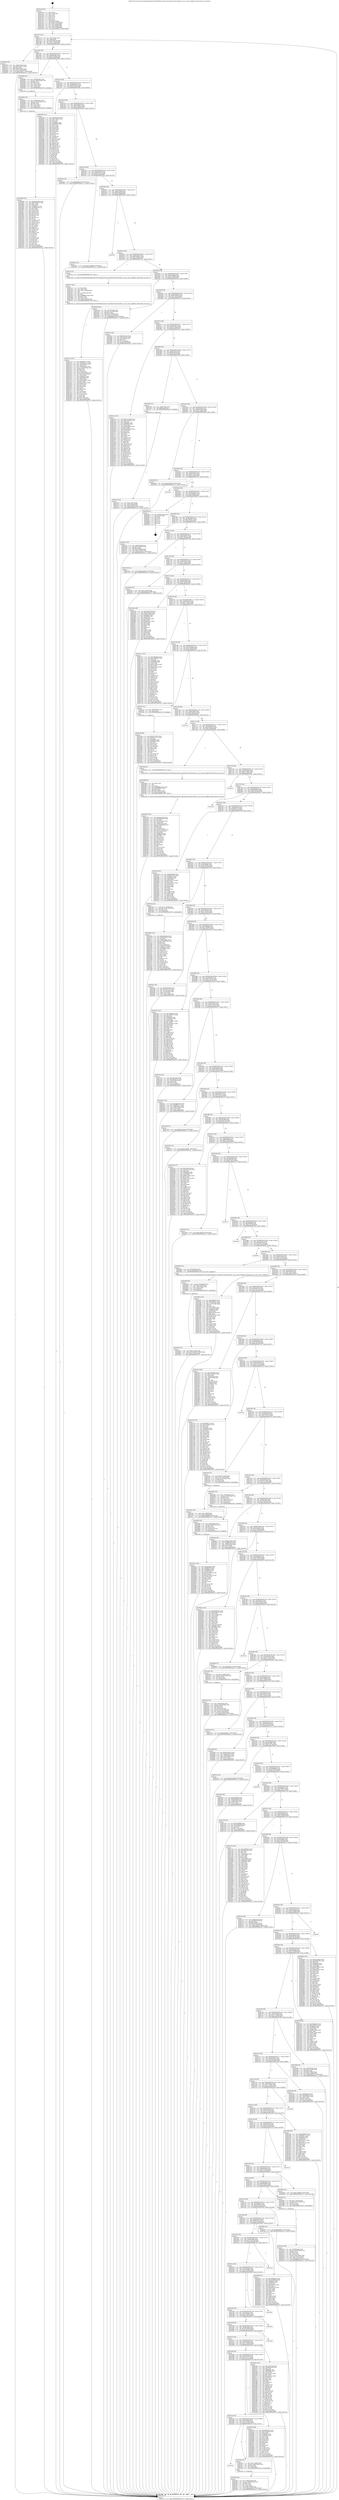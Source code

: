 digraph "0x401540" {
  label = "0x401540 (/mnt/c/Users/mathe/Desktop/tcc/POCII/binaries/extr_linuxdriversusbcoredevio.c_ep_to_host_endpoint_Final-ollvm.out::main(0))"
  labelloc = "t"
  node[shape=record]

  Entry [label="",width=0.3,height=0.3,shape=circle,fillcolor=black,style=filled]
  "0x401572" [label="{
     0x401572 [32]\l
     | [instrs]\l
     &nbsp;&nbsp;0x401572 \<+6\>: mov -0x9c(%rbp),%eax\l
     &nbsp;&nbsp;0x401578 \<+2\>: mov %eax,%ecx\l
     &nbsp;&nbsp;0x40157a \<+6\>: sub $0x8306b103,%ecx\l
     &nbsp;&nbsp;0x401580 \<+6\>: mov %eax,-0xa0(%rbp)\l
     &nbsp;&nbsp;0x401586 \<+6\>: mov %ecx,-0xa4(%rbp)\l
     &nbsp;&nbsp;0x40158c \<+6\>: je 0000000000402a6d \<main+0x152d\>\l
  }"]
  "0x402a6d" [label="{
     0x402a6d [40]\l
     | [instrs]\l
     &nbsp;&nbsp;0x402a6d \<+6\>: mov -0x94(%rbp),%eax\l
     &nbsp;&nbsp;0x402a73 \<+5\>: sub $0x9921f453,%eax\l
     &nbsp;&nbsp;0x402a78 \<+3\>: add $0x1,%eax\l
     &nbsp;&nbsp;0x402a7b \<+5\>: add $0x9921f453,%eax\l
     &nbsp;&nbsp;0x402a80 \<+6\>: mov %eax,-0x94(%rbp)\l
     &nbsp;&nbsp;0x402a86 \<+10\>: movl $0x33ced272,-0x9c(%rbp)\l
     &nbsp;&nbsp;0x402a90 \<+5\>: jmp 00000000004031c1 \<main+0x1c81\>\l
  }"]
  "0x401592" [label="{
     0x401592 [28]\l
     | [instrs]\l
     &nbsp;&nbsp;0x401592 \<+5\>: jmp 0000000000401597 \<main+0x57\>\l
     &nbsp;&nbsp;0x401597 \<+6\>: mov -0xa0(%rbp),%eax\l
     &nbsp;&nbsp;0x40159d \<+5\>: sub $0x8599104c,%eax\l
     &nbsp;&nbsp;0x4015a2 \<+6\>: mov %eax,-0xa8(%rbp)\l
     &nbsp;&nbsp;0x4015a8 \<+6\>: je 0000000000402993 \<main+0x1453\>\l
  }"]
  Exit [label="",width=0.3,height=0.3,shape=circle,fillcolor=black,style=filled,peripheries=2]
  "0x402993" [label="{
     0x402993 [32]\l
     | [instrs]\l
     &nbsp;&nbsp;0x402993 \<+4\>: mov -0x60(%rbp),%rax\l
     &nbsp;&nbsp;0x402997 \<+7\>: movslq -0x94(%rbp),%rcx\l
     &nbsp;&nbsp;0x40299e \<+4\>: shl $0x4,%rcx\l
     &nbsp;&nbsp;0x4029a2 \<+3\>: add %rcx,%rax\l
     &nbsp;&nbsp;0x4029a5 \<+3\>: mov (%rax),%rax\l
     &nbsp;&nbsp;0x4029a8 \<+3\>: mov (%rax),%rax\l
     &nbsp;&nbsp;0x4029ab \<+3\>: mov %rax,%rdi\l
     &nbsp;&nbsp;0x4029ae \<+5\>: call 0000000000401030 \<free@plt\>\l
     | [calls]\l
     &nbsp;&nbsp;0x401030 \{1\} (unknown)\l
  }"]
  "0x4015ae" [label="{
     0x4015ae [28]\l
     | [instrs]\l
     &nbsp;&nbsp;0x4015ae \<+5\>: jmp 00000000004015b3 \<main+0x73\>\l
     &nbsp;&nbsp;0x4015b3 \<+6\>: mov -0xa0(%rbp),%eax\l
     &nbsp;&nbsp;0x4015b9 \<+5\>: sub $0x866837ed,%eax\l
     &nbsp;&nbsp;0x4015be \<+6\>: mov %eax,-0xac(%rbp)\l
     &nbsp;&nbsp;0x4015c4 \<+6\>: je 0000000000402040 \<main+0xb00\>\l
  }"]
  "0x402cdb" [label="{
     0x402cdb [90]\l
     | [instrs]\l
     &nbsp;&nbsp;0x402cdb \<+5\>: mov $0xd7e759d2,%ecx\l
     &nbsp;&nbsp;0x402ce0 \<+5\>: mov $0x8d5d7c72,%edx\l
     &nbsp;&nbsp;0x402ce5 \<+2\>: xor %esi,%esi\l
     &nbsp;&nbsp;0x402ce7 \<+8\>: mov 0x40605c,%r8d\l
     &nbsp;&nbsp;0x402cef \<+8\>: mov 0x406060,%r9d\l
     &nbsp;&nbsp;0x402cf7 \<+3\>: sub $0x1,%esi\l
     &nbsp;&nbsp;0x402cfa \<+3\>: mov %r8d,%r10d\l
     &nbsp;&nbsp;0x402cfd \<+3\>: add %esi,%r10d\l
     &nbsp;&nbsp;0x402d00 \<+4\>: imul %r10d,%r8d\l
     &nbsp;&nbsp;0x402d04 \<+4\>: and $0x1,%r8d\l
     &nbsp;&nbsp;0x402d08 \<+4\>: cmp $0x0,%r8d\l
     &nbsp;&nbsp;0x402d0c \<+4\>: sete %r11b\l
     &nbsp;&nbsp;0x402d10 \<+4\>: cmp $0xa,%r9d\l
     &nbsp;&nbsp;0x402d14 \<+3\>: setl %bl\l
     &nbsp;&nbsp;0x402d17 \<+3\>: mov %r11b,%r14b\l
     &nbsp;&nbsp;0x402d1a \<+3\>: and %bl,%r14b\l
     &nbsp;&nbsp;0x402d1d \<+3\>: xor %bl,%r11b\l
     &nbsp;&nbsp;0x402d20 \<+3\>: or %r11b,%r14b\l
     &nbsp;&nbsp;0x402d23 \<+4\>: test $0x1,%r14b\l
     &nbsp;&nbsp;0x402d27 \<+3\>: cmovne %edx,%ecx\l
     &nbsp;&nbsp;0x402d2a \<+6\>: mov %ecx,-0x9c(%rbp)\l
     &nbsp;&nbsp;0x402d30 \<+5\>: jmp 00000000004031c1 \<main+0x1c81\>\l
  }"]
  "0x402040" [label="{
     0x402040 [137]\l
     | [instrs]\l
     &nbsp;&nbsp;0x402040 \<+5\>: mov $0x1f6d500,%eax\l
     &nbsp;&nbsp;0x402045 \<+5\>: mov $0xf7188c3,%ecx\l
     &nbsp;&nbsp;0x40204a \<+2\>: mov $0x1,%dl\l
     &nbsp;&nbsp;0x40204c \<+2\>: xor %esi,%esi\l
     &nbsp;&nbsp;0x40204e \<+7\>: mov 0x40605c,%edi\l
     &nbsp;&nbsp;0x402055 \<+8\>: mov 0x406060,%r8d\l
     &nbsp;&nbsp;0x40205d \<+3\>: sub $0x1,%esi\l
     &nbsp;&nbsp;0x402060 \<+3\>: mov %edi,%r9d\l
     &nbsp;&nbsp;0x402063 \<+3\>: add %esi,%r9d\l
     &nbsp;&nbsp;0x402066 \<+4\>: imul %r9d,%edi\l
     &nbsp;&nbsp;0x40206a \<+3\>: and $0x1,%edi\l
     &nbsp;&nbsp;0x40206d \<+3\>: cmp $0x0,%edi\l
     &nbsp;&nbsp;0x402070 \<+4\>: sete %r10b\l
     &nbsp;&nbsp;0x402074 \<+4\>: cmp $0xa,%r8d\l
     &nbsp;&nbsp;0x402078 \<+4\>: setl %r11b\l
     &nbsp;&nbsp;0x40207c \<+3\>: mov %r10b,%bl\l
     &nbsp;&nbsp;0x40207f \<+3\>: xor $0xff,%bl\l
     &nbsp;&nbsp;0x402082 \<+3\>: mov %r11b,%r14b\l
     &nbsp;&nbsp;0x402085 \<+4\>: xor $0xff,%r14b\l
     &nbsp;&nbsp;0x402089 \<+3\>: xor $0x1,%dl\l
     &nbsp;&nbsp;0x40208c \<+3\>: mov %bl,%r15b\l
     &nbsp;&nbsp;0x40208f \<+4\>: and $0xff,%r15b\l
     &nbsp;&nbsp;0x402093 \<+3\>: and %dl,%r10b\l
     &nbsp;&nbsp;0x402096 \<+3\>: mov %r14b,%r12b\l
     &nbsp;&nbsp;0x402099 \<+4\>: and $0xff,%r12b\l
     &nbsp;&nbsp;0x40209d \<+3\>: and %dl,%r11b\l
     &nbsp;&nbsp;0x4020a0 \<+3\>: or %r10b,%r15b\l
     &nbsp;&nbsp;0x4020a3 \<+3\>: or %r11b,%r12b\l
     &nbsp;&nbsp;0x4020a6 \<+3\>: xor %r12b,%r15b\l
     &nbsp;&nbsp;0x4020a9 \<+3\>: or %r14b,%bl\l
     &nbsp;&nbsp;0x4020ac \<+3\>: xor $0xff,%bl\l
     &nbsp;&nbsp;0x4020af \<+3\>: or $0x1,%dl\l
     &nbsp;&nbsp;0x4020b2 \<+2\>: and %dl,%bl\l
     &nbsp;&nbsp;0x4020b4 \<+3\>: or %bl,%r15b\l
     &nbsp;&nbsp;0x4020b7 \<+4\>: test $0x1,%r15b\l
     &nbsp;&nbsp;0x4020bb \<+3\>: cmovne %ecx,%eax\l
     &nbsp;&nbsp;0x4020be \<+6\>: mov %eax,-0x9c(%rbp)\l
     &nbsp;&nbsp;0x4020c4 \<+5\>: jmp 00000000004031c1 \<main+0x1c81\>\l
  }"]
  "0x4015ca" [label="{
     0x4015ca [28]\l
     | [instrs]\l
     &nbsp;&nbsp;0x4015ca \<+5\>: jmp 00000000004015cf \<main+0x8f\>\l
     &nbsp;&nbsp;0x4015cf \<+6\>: mov -0xa0(%rbp),%eax\l
     &nbsp;&nbsp;0x4015d5 \<+5\>: sub $0x8704b227,%eax\l
     &nbsp;&nbsp;0x4015da \<+6\>: mov %eax,-0xb0(%rbp)\l
     &nbsp;&nbsp;0x4015e0 \<+6\>: je 0000000000402a5e \<main+0x151e\>\l
  }"]
  "0x402ba1" [label="{
     0x402ba1 [100]\l
     | [instrs]\l
     &nbsp;&nbsp;0x402ba1 \<+5\>: mov $0x5f43a2cf,%edx\l
     &nbsp;&nbsp;0x402ba6 \<+5\>: mov $0xffd5966f,%esi\l
     &nbsp;&nbsp;0x402bab \<+8\>: mov 0x40605c,%r8d\l
     &nbsp;&nbsp;0x402bb3 \<+8\>: mov 0x406060,%r9d\l
     &nbsp;&nbsp;0x402bbb \<+3\>: mov %r8d,%r10d\l
     &nbsp;&nbsp;0x402bbe \<+7\>: sub $0x2a470876,%r10d\l
     &nbsp;&nbsp;0x402bc5 \<+4\>: sub $0x1,%r10d\l
     &nbsp;&nbsp;0x402bc9 \<+7\>: add $0x2a470876,%r10d\l
     &nbsp;&nbsp;0x402bd0 \<+4\>: imul %r10d,%r8d\l
     &nbsp;&nbsp;0x402bd4 \<+4\>: and $0x1,%r8d\l
     &nbsp;&nbsp;0x402bd8 \<+4\>: cmp $0x0,%r8d\l
     &nbsp;&nbsp;0x402bdc \<+4\>: sete %r11b\l
     &nbsp;&nbsp;0x402be0 \<+4\>: cmp $0xa,%r9d\l
     &nbsp;&nbsp;0x402be4 \<+3\>: setl %bl\l
     &nbsp;&nbsp;0x402be7 \<+3\>: mov %r11b,%r14b\l
     &nbsp;&nbsp;0x402bea \<+3\>: and %bl,%r14b\l
     &nbsp;&nbsp;0x402bed \<+3\>: xor %bl,%r11b\l
     &nbsp;&nbsp;0x402bf0 \<+3\>: or %r11b,%r14b\l
     &nbsp;&nbsp;0x402bf3 \<+4\>: test $0x1,%r14b\l
     &nbsp;&nbsp;0x402bf7 \<+3\>: cmovne %esi,%edx\l
     &nbsp;&nbsp;0x402bfa \<+6\>: mov %edx,-0x9c(%rbp)\l
     &nbsp;&nbsp;0x402c00 \<+5\>: jmp 00000000004031c1 \<main+0x1c81\>\l
  }"]
  "0x402a5e" [label="{
     0x402a5e [15]\l
     | [instrs]\l
     &nbsp;&nbsp;0x402a5e \<+10\>: movl $0x8306b103,-0x9c(%rbp)\l
     &nbsp;&nbsp;0x402a68 \<+5\>: jmp 00000000004031c1 \<main+0x1c81\>\l
  }"]
  "0x4015e6" [label="{
     0x4015e6 [28]\l
     | [instrs]\l
     &nbsp;&nbsp;0x4015e6 \<+5\>: jmp 00000000004015eb \<main+0xab\>\l
     &nbsp;&nbsp;0x4015eb \<+6\>: mov -0xa0(%rbp),%eax\l
     &nbsp;&nbsp;0x4015f1 \<+5\>: sub $0x8d5d7c72,%eax\l
     &nbsp;&nbsp;0x4015f6 \<+6\>: mov %eax,-0xb4(%rbp)\l
     &nbsp;&nbsp;0x4015fc \<+6\>: je 0000000000402d35 \<main+0x17f5\>\l
  }"]
  "0x402b83" [label="{
     0x402b83 [30]\l
     | [instrs]\l
     &nbsp;&nbsp;0x402b83 \<+4\>: mov -0x60(%rbp),%rax\l
     &nbsp;&nbsp;0x402b87 \<+7\>: movslq -0x98(%rbp),%rcx\l
     &nbsp;&nbsp;0x402b8e \<+4\>: shl $0x4,%rcx\l
     &nbsp;&nbsp;0x402b92 \<+3\>: add %rcx,%rax\l
     &nbsp;&nbsp;0x402b95 \<+4\>: mov 0x8(%rax),%rax\l
     &nbsp;&nbsp;0x402b99 \<+3\>: mov %rax,%rdi\l
     &nbsp;&nbsp;0x402b9c \<+5\>: call 0000000000401030 \<free@plt\>\l
     | [calls]\l
     &nbsp;&nbsp;0x401030 \{1\} (unknown)\l
  }"]
  "0x402d35" [label="{
     0x402d35 [15]\l
     | [instrs]\l
     &nbsp;&nbsp;0x402d35 \<+10\>: movl $0x7d70db09,-0x9c(%rbp)\l
     &nbsp;&nbsp;0x402d3f \<+5\>: jmp 00000000004031c1 \<main+0x1c81\>\l
  }"]
  "0x401602" [label="{
     0x401602 [28]\l
     | [instrs]\l
     &nbsp;&nbsp;0x401602 \<+5\>: jmp 0000000000401607 \<main+0xc7\>\l
     &nbsp;&nbsp;0x401607 \<+6\>: mov -0xa0(%rbp),%eax\l
     &nbsp;&nbsp;0x40160d \<+5\>: sub $0x8eae52f8,%eax\l
     &nbsp;&nbsp;0x401612 \<+6\>: mov %eax,-0xb8(%rbp)\l
     &nbsp;&nbsp;0x401618 \<+6\>: je 0000000000403023 \<main+0x1ae3\>\l
  }"]
  "0x4029d0" [label="{
     0x4029d0 [142]\l
     | [instrs]\l
     &nbsp;&nbsp;0x4029d0 \<+5\>: mov $0x4ad2dbe8,%edx\l
     &nbsp;&nbsp;0x4029d5 \<+5\>: mov $0x8704b227,%esi\l
     &nbsp;&nbsp;0x4029da \<+3\>: mov $0x1,%r8b\l
     &nbsp;&nbsp;0x4029dd \<+3\>: xor %r9d,%r9d\l
     &nbsp;&nbsp;0x4029e0 \<+8\>: mov 0x40605c,%r10d\l
     &nbsp;&nbsp;0x4029e8 \<+8\>: mov 0x406060,%r11d\l
     &nbsp;&nbsp;0x4029f0 \<+4\>: sub $0x1,%r9d\l
     &nbsp;&nbsp;0x4029f4 \<+3\>: mov %r10d,%ebx\l
     &nbsp;&nbsp;0x4029f7 \<+3\>: add %r9d,%ebx\l
     &nbsp;&nbsp;0x4029fa \<+4\>: imul %ebx,%r10d\l
     &nbsp;&nbsp;0x4029fe \<+4\>: and $0x1,%r10d\l
     &nbsp;&nbsp;0x402a02 \<+4\>: cmp $0x0,%r10d\l
     &nbsp;&nbsp;0x402a06 \<+4\>: sete %r14b\l
     &nbsp;&nbsp;0x402a0a \<+4\>: cmp $0xa,%r11d\l
     &nbsp;&nbsp;0x402a0e \<+4\>: setl %r15b\l
     &nbsp;&nbsp;0x402a12 \<+3\>: mov %r14b,%r12b\l
     &nbsp;&nbsp;0x402a15 \<+4\>: xor $0xff,%r12b\l
     &nbsp;&nbsp;0x402a19 \<+3\>: mov %r15b,%r13b\l
     &nbsp;&nbsp;0x402a1c \<+4\>: xor $0xff,%r13b\l
     &nbsp;&nbsp;0x402a20 \<+4\>: xor $0x1,%r8b\l
     &nbsp;&nbsp;0x402a24 \<+3\>: mov %r12b,%al\l
     &nbsp;&nbsp;0x402a27 \<+2\>: and $0xff,%al\l
     &nbsp;&nbsp;0x402a29 \<+3\>: and %r8b,%r14b\l
     &nbsp;&nbsp;0x402a2c \<+3\>: mov %r13b,%cl\l
     &nbsp;&nbsp;0x402a2f \<+3\>: and $0xff,%cl\l
     &nbsp;&nbsp;0x402a32 \<+3\>: and %r8b,%r15b\l
     &nbsp;&nbsp;0x402a35 \<+3\>: or %r14b,%al\l
     &nbsp;&nbsp;0x402a38 \<+3\>: or %r15b,%cl\l
     &nbsp;&nbsp;0x402a3b \<+2\>: xor %cl,%al\l
     &nbsp;&nbsp;0x402a3d \<+3\>: or %r13b,%r12b\l
     &nbsp;&nbsp;0x402a40 \<+4\>: xor $0xff,%r12b\l
     &nbsp;&nbsp;0x402a44 \<+4\>: or $0x1,%r8b\l
     &nbsp;&nbsp;0x402a48 \<+3\>: and %r8b,%r12b\l
     &nbsp;&nbsp;0x402a4b \<+3\>: or %r12b,%al\l
     &nbsp;&nbsp;0x402a4e \<+2\>: test $0x1,%al\l
     &nbsp;&nbsp;0x402a50 \<+3\>: cmovne %esi,%edx\l
     &nbsp;&nbsp;0x402a53 \<+6\>: mov %edx,-0x9c(%rbp)\l
     &nbsp;&nbsp;0x402a59 \<+5\>: jmp 00000000004031c1 \<main+0x1c81\>\l
  }"]
  "0x403023" [label="{
     0x403023\l
  }", style=dashed]
  "0x40161e" [label="{
     0x40161e [28]\l
     | [instrs]\l
     &nbsp;&nbsp;0x40161e \<+5\>: jmp 0000000000401623 \<main+0xe3\>\l
     &nbsp;&nbsp;0x401623 \<+6\>: mov -0xa0(%rbp),%eax\l
     &nbsp;&nbsp;0x401629 \<+5\>: sub $0x91b4bb3a,%eax\l
     &nbsp;&nbsp;0x40162e \<+6\>: mov %eax,-0xbc(%rbp)\l
     &nbsp;&nbsp;0x401634 \<+6\>: je 00000000004021e2 \<main+0xca2\>\l
  }"]
  "0x4029b3" [label="{
     0x4029b3 [29]\l
     | [instrs]\l
     &nbsp;&nbsp;0x4029b3 \<+4\>: mov -0x60(%rbp),%rax\l
     &nbsp;&nbsp;0x4029b7 \<+7\>: movslq -0x94(%rbp),%rcx\l
     &nbsp;&nbsp;0x4029be \<+4\>: shl $0x4,%rcx\l
     &nbsp;&nbsp;0x4029c2 \<+3\>: add %rcx,%rax\l
     &nbsp;&nbsp;0x4029c5 \<+3\>: mov (%rax),%rax\l
     &nbsp;&nbsp;0x4029c8 \<+3\>: mov %rax,%rdi\l
     &nbsp;&nbsp;0x4029cb \<+5\>: call 0000000000401030 \<free@plt\>\l
     | [calls]\l
     &nbsp;&nbsp;0x401030 \{1\} (unknown)\l
  }"]
  "0x4021e2" [label="{
     0x4021e2 [5]\l
     | [instrs]\l
     &nbsp;&nbsp;0x4021e2 \<+5\>: call 0000000000401160 \<next_i\>\l
     | [calls]\l
     &nbsp;&nbsp;0x401160 \{1\} (/mnt/c/Users/mathe/Desktop/tcc/POCII/binaries/extr_linuxdriversusbcoredevio.c_ep_to_host_endpoint_Final-ollvm.out::next_i)\l
  }"]
  "0x40163a" [label="{
     0x40163a [28]\l
     | [instrs]\l
     &nbsp;&nbsp;0x40163a \<+5\>: jmp 000000000040163f \<main+0xff\>\l
     &nbsp;&nbsp;0x40163f \<+6\>: mov -0xa0(%rbp),%eax\l
     &nbsp;&nbsp;0x401645 \<+5\>: sub $0x97530469,%eax\l
     &nbsp;&nbsp;0x40164a \<+6\>: mov %eax,-0xc0(%rbp)\l
     &nbsp;&nbsp;0x401650 \<+6\>: je 00000000004022a6 \<main+0xd66\>\l
  }"]
  "0x4028c0" [label="{
     0x4028c0 [31]\l
     | [instrs]\l
     &nbsp;&nbsp;0x4028c0 \<+10\>: movl $0x0,-0x94(%rbp)\l
     &nbsp;&nbsp;0x4028ca \<+10\>: movl $0x33ced272,-0x9c(%rbp)\l
     &nbsp;&nbsp;0x4028d4 \<+6\>: mov %eax,-0x1e0(%rbp)\l
     &nbsp;&nbsp;0x4028da \<+5\>: jmp 00000000004031c1 \<main+0x1c81\>\l
  }"]
  "0x4022a6" [label="{
     0x4022a6 [34]\l
     | [instrs]\l
     &nbsp;&nbsp;0x4022a6 \<+3\>: mov -0x74(%rbp),%eax\l
     &nbsp;&nbsp;0x4022a9 \<+5\>: sub $0x272ea344,%eax\l
     &nbsp;&nbsp;0x4022ae \<+3\>: add $0x1,%eax\l
     &nbsp;&nbsp;0x4022b1 \<+5\>: add $0x272ea344,%eax\l
     &nbsp;&nbsp;0x4022b6 \<+3\>: mov %eax,-0x74(%rbp)\l
     &nbsp;&nbsp;0x4022b9 \<+10\>: movl $0x866837ed,-0x9c(%rbp)\l
     &nbsp;&nbsp;0x4022c3 \<+5\>: jmp 00000000004031c1 \<main+0x1c81\>\l
  }"]
  "0x401656" [label="{
     0x401656 [28]\l
     | [instrs]\l
     &nbsp;&nbsp;0x401656 \<+5\>: jmp 000000000040165b \<main+0x11b\>\l
     &nbsp;&nbsp;0x40165b \<+6\>: mov -0xa0(%rbp),%eax\l
     &nbsp;&nbsp;0x401661 \<+5\>: sub $0x97ed5b55,%eax\l
     &nbsp;&nbsp;0x401666 \<+6\>: mov %eax,-0xc4(%rbp)\l
     &nbsp;&nbsp;0x40166c \<+6\>: je 0000000000401f7e \<main+0xa3e\>\l
  }"]
  "0x40289f" [label="{
     0x40289f [33]\l
     | [instrs]\l
     &nbsp;&nbsp;0x40289f \<+10\>: movabs $0x4040b6,%rdi\l
     &nbsp;&nbsp;0x4028a9 \<+7\>: mov %rax,-0x90(%rbp)\l
     &nbsp;&nbsp;0x4028b0 \<+7\>: mov -0x90(%rbp),%rax\l
     &nbsp;&nbsp;0x4028b7 \<+2\>: mov (%rax),%esi\l
     &nbsp;&nbsp;0x4028b9 \<+2\>: mov $0x0,%al\l
     &nbsp;&nbsp;0x4028bb \<+5\>: call 0000000000401040 \<printf@plt\>\l
     | [calls]\l
     &nbsp;&nbsp;0x401040 \{1\} (unknown)\l
  }"]
  "0x401f7e" [label="{
     0x401f7e [30]\l
     | [instrs]\l
     &nbsp;&nbsp;0x401f7e \<+5\>: mov $0x8a2a744,%eax\l
     &nbsp;&nbsp;0x401f83 \<+5\>: mov $0x7fed2d83,%ecx\l
     &nbsp;&nbsp;0x401f88 \<+3\>: mov -0x2a(%rbp),%dl\l
     &nbsp;&nbsp;0x401f8b \<+3\>: test $0x1,%dl\l
     &nbsp;&nbsp;0x401f8e \<+3\>: cmovne %ecx,%eax\l
     &nbsp;&nbsp;0x401f91 \<+6\>: mov %eax,-0x9c(%rbp)\l
     &nbsp;&nbsp;0x401f97 \<+5\>: jmp 00000000004031c1 \<main+0x1c81\>\l
  }"]
  "0x401672" [label="{
     0x401672 [28]\l
     | [instrs]\l
     &nbsp;&nbsp;0x401672 \<+5\>: jmp 0000000000401677 \<main+0x137\>\l
     &nbsp;&nbsp;0x401677 \<+6\>: mov -0xa0(%rbp),%eax\l
     &nbsp;&nbsp;0x40167d \<+5\>: sub $0x9ad13b2a,%eax\l
     &nbsp;&nbsp;0x401682 \<+6\>: mov %eax,-0xc8(%rbp)\l
     &nbsp;&nbsp;0x401688 \<+6\>: je 0000000000402c3c \<main+0x16fc\>\l
  }"]
  "0x402500" [label="{
     0x402500 [124]\l
     | [instrs]\l
     &nbsp;&nbsp;0x402500 \<+5\>: mov $0x8eae52f8,%ecx\l
     &nbsp;&nbsp;0x402505 \<+5\>: mov $0x3464dcc9,%edx\l
     &nbsp;&nbsp;0x40250a \<+2\>: xor %esi,%esi\l
     &nbsp;&nbsp;0x40250c \<+6\>: mov -0x1dc(%rbp),%edi\l
     &nbsp;&nbsp;0x402512 \<+3\>: imul %eax,%edi\l
     &nbsp;&nbsp;0x402515 \<+4\>: mov -0x60(%rbp),%r8\l
     &nbsp;&nbsp;0x402519 \<+4\>: movslq -0x64(%rbp),%r9\l
     &nbsp;&nbsp;0x40251d \<+4\>: shl $0x4,%r9\l
     &nbsp;&nbsp;0x402521 \<+3\>: add %r9,%r8\l
     &nbsp;&nbsp;0x402524 \<+4\>: mov 0x8(%r8),%r8\l
     &nbsp;&nbsp;0x402528 \<+4\>: movslq -0x7c(%rbp),%r9\l
     &nbsp;&nbsp;0x40252c \<+4\>: mov (%r8,%r9,8),%r8\l
     &nbsp;&nbsp;0x402530 \<+3\>: mov %edi,(%r8)\l
     &nbsp;&nbsp;0x402533 \<+7\>: mov 0x40605c,%eax\l
     &nbsp;&nbsp;0x40253a \<+7\>: mov 0x406060,%edi\l
     &nbsp;&nbsp;0x402541 \<+3\>: sub $0x1,%esi\l
     &nbsp;&nbsp;0x402544 \<+3\>: mov %eax,%r10d\l
     &nbsp;&nbsp;0x402547 \<+3\>: add %esi,%r10d\l
     &nbsp;&nbsp;0x40254a \<+4\>: imul %r10d,%eax\l
     &nbsp;&nbsp;0x40254e \<+3\>: and $0x1,%eax\l
     &nbsp;&nbsp;0x402551 \<+3\>: cmp $0x0,%eax\l
     &nbsp;&nbsp;0x402554 \<+4\>: sete %r11b\l
     &nbsp;&nbsp;0x402558 \<+3\>: cmp $0xa,%edi\l
     &nbsp;&nbsp;0x40255b \<+3\>: setl %bl\l
     &nbsp;&nbsp;0x40255e \<+3\>: mov %r11b,%r14b\l
     &nbsp;&nbsp;0x402561 \<+3\>: and %bl,%r14b\l
     &nbsp;&nbsp;0x402564 \<+3\>: xor %bl,%r11b\l
     &nbsp;&nbsp;0x402567 \<+3\>: or %r11b,%r14b\l
     &nbsp;&nbsp;0x40256a \<+4\>: test $0x1,%r14b\l
     &nbsp;&nbsp;0x40256e \<+3\>: cmovne %edx,%ecx\l
     &nbsp;&nbsp;0x402571 \<+6\>: mov %ecx,-0x9c(%rbp)\l
     &nbsp;&nbsp;0x402577 \<+5\>: jmp 00000000004031c1 \<main+0x1c81\>\l
  }"]
  "0x402c3c" [label="{
     0x402c3c [147]\l
     | [instrs]\l
     &nbsp;&nbsp;0x402c3c \<+5\>: mov $0xd7e759d2,%eax\l
     &nbsp;&nbsp;0x402c41 \<+5\>: mov $0xc1050964,%ecx\l
     &nbsp;&nbsp;0x402c46 \<+2\>: mov $0x1,%dl\l
     &nbsp;&nbsp;0x402c48 \<+7\>: mov 0x40605c,%esi\l
     &nbsp;&nbsp;0x402c4f \<+7\>: mov 0x406060,%edi\l
     &nbsp;&nbsp;0x402c56 \<+3\>: mov %esi,%r8d\l
     &nbsp;&nbsp;0x402c59 \<+7\>: sub $0x50e481f8,%r8d\l
     &nbsp;&nbsp;0x402c60 \<+4\>: sub $0x1,%r8d\l
     &nbsp;&nbsp;0x402c64 \<+7\>: add $0x50e481f8,%r8d\l
     &nbsp;&nbsp;0x402c6b \<+4\>: imul %r8d,%esi\l
     &nbsp;&nbsp;0x402c6f \<+3\>: and $0x1,%esi\l
     &nbsp;&nbsp;0x402c72 \<+3\>: cmp $0x0,%esi\l
     &nbsp;&nbsp;0x402c75 \<+4\>: sete %r9b\l
     &nbsp;&nbsp;0x402c79 \<+3\>: cmp $0xa,%edi\l
     &nbsp;&nbsp;0x402c7c \<+4\>: setl %r10b\l
     &nbsp;&nbsp;0x402c80 \<+3\>: mov %r9b,%r11b\l
     &nbsp;&nbsp;0x402c83 \<+4\>: xor $0xff,%r11b\l
     &nbsp;&nbsp;0x402c87 \<+3\>: mov %r10b,%bl\l
     &nbsp;&nbsp;0x402c8a \<+3\>: xor $0xff,%bl\l
     &nbsp;&nbsp;0x402c8d \<+3\>: xor $0x1,%dl\l
     &nbsp;&nbsp;0x402c90 \<+3\>: mov %r11b,%r14b\l
     &nbsp;&nbsp;0x402c93 \<+4\>: and $0xff,%r14b\l
     &nbsp;&nbsp;0x402c97 \<+3\>: and %dl,%r9b\l
     &nbsp;&nbsp;0x402c9a \<+3\>: mov %bl,%r15b\l
     &nbsp;&nbsp;0x402c9d \<+4\>: and $0xff,%r15b\l
     &nbsp;&nbsp;0x402ca1 \<+3\>: and %dl,%r10b\l
     &nbsp;&nbsp;0x402ca4 \<+3\>: or %r9b,%r14b\l
     &nbsp;&nbsp;0x402ca7 \<+3\>: or %r10b,%r15b\l
     &nbsp;&nbsp;0x402caa \<+3\>: xor %r15b,%r14b\l
     &nbsp;&nbsp;0x402cad \<+3\>: or %bl,%r11b\l
     &nbsp;&nbsp;0x402cb0 \<+4\>: xor $0xff,%r11b\l
     &nbsp;&nbsp;0x402cb4 \<+3\>: or $0x1,%dl\l
     &nbsp;&nbsp;0x402cb7 \<+3\>: and %dl,%r11b\l
     &nbsp;&nbsp;0x402cba \<+3\>: or %r11b,%r14b\l
     &nbsp;&nbsp;0x402cbd \<+4\>: test $0x1,%r14b\l
     &nbsp;&nbsp;0x402cc1 \<+3\>: cmovne %ecx,%eax\l
     &nbsp;&nbsp;0x402cc4 \<+6\>: mov %eax,-0x9c(%rbp)\l
     &nbsp;&nbsp;0x402cca \<+5\>: jmp 00000000004031c1 \<main+0x1c81\>\l
  }"]
  "0x40168e" [label="{
     0x40168e [28]\l
     | [instrs]\l
     &nbsp;&nbsp;0x40168e \<+5\>: jmp 0000000000401693 \<main+0x153\>\l
     &nbsp;&nbsp;0x401693 \<+6\>: mov -0xa0(%rbp),%eax\l
     &nbsp;&nbsp;0x401699 \<+5\>: sub $0x9bfacecf,%eax\l
     &nbsp;&nbsp;0x40169e \<+6\>: mov %eax,-0xcc(%rbp)\l
     &nbsp;&nbsp;0x4016a4 \<+6\>: je 0000000000401e09 \<main+0x8c9\>\l
  }"]
  "0x4024d8" [label="{
     0x4024d8 [40]\l
     | [instrs]\l
     &nbsp;&nbsp;0x4024d8 \<+5\>: mov $0x2,%ecx\l
     &nbsp;&nbsp;0x4024dd \<+1\>: cltd\l
     &nbsp;&nbsp;0x4024de \<+2\>: idiv %ecx\l
     &nbsp;&nbsp;0x4024e0 \<+6\>: imul $0xfffffffe,%edx,%ecx\l
     &nbsp;&nbsp;0x4024e6 \<+6\>: sub $0xb3a9bf51,%ecx\l
     &nbsp;&nbsp;0x4024ec \<+3\>: add $0x1,%ecx\l
     &nbsp;&nbsp;0x4024ef \<+6\>: add $0xb3a9bf51,%ecx\l
     &nbsp;&nbsp;0x4024f5 \<+6\>: mov %ecx,-0x1dc(%rbp)\l
     &nbsp;&nbsp;0x4024fb \<+5\>: call 0000000000401160 \<next_i\>\l
     | [calls]\l
     &nbsp;&nbsp;0x401160 \{1\} (/mnt/c/Users/mathe/Desktop/tcc/POCII/binaries/extr_linuxdriversusbcoredevio.c_ep_to_host_endpoint_Final-ollvm.out::next_i)\l
  }"]
  "0x401e09" [label="{
     0x401e09 [13]\l
     | [instrs]\l
     &nbsp;&nbsp;0x401e09 \<+4\>: mov -0x48(%rbp),%rax\l
     &nbsp;&nbsp;0x401e0d \<+4\>: mov 0x8(%rax),%rdi\l
     &nbsp;&nbsp;0x401e11 \<+5\>: call 0000000000401060 \<atoi@plt\>\l
     | [calls]\l
     &nbsp;&nbsp;0x401060 \{1\} (unknown)\l
  }"]
  "0x4016aa" [label="{
     0x4016aa [28]\l
     | [instrs]\l
     &nbsp;&nbsp;0x4016aa \<+5\>: jmp 00000000004016af \<main+0x16f\>\l
     &nbsp;&nbsp;0x4016af \<+6\>: mov -0xa0(%rbp),%eax\l
     &nbsp;&nbsp;0x4016b5 \<+5\>: sub $0x9c879b29,%eax\l
     &nbsp;&nbsp;0x4016ba \<+6\>: mov %eax,-0xd0(%rbp)\l
     &nbsp;&nbsp;0x4016c0 \<+6\>: je 00000000004023df \<main+0xe9f\>\l
  }"]
  "0x402423" [label="{
     0x402423 [52]\l
     | [instrs]\l
     &nbsp;&nbsp;0x402423 \<+4\>: mov -0x60(%rbp),%rdi\l
     &nbsp;&nbsp;0x402427 \<+4\>: movslq -0x64(%rbp),%rcx\l
     &nbsp;&nbsp;0x40242b \<+4\>: shl $0x4,%rcx\l
     &nbsp;&nbsp;0x40242f \<+3\>: add %rcx,%rdi\l
     &nbsp;&nbsp;0x402432 \<+4\>: mov 0x8(%rdi),%rcx\l
     &nbsp;&nbsp;0x402436 \<+4\>: movslq -0x7c(%rbp),%rdi\l
     &nbsp;&nbsp;0x40243a \<+4\>: mov %rax,(%rcx,%rdi,8)\l
     &nbsp;&nbsp;0x40243e \<+10\>: movl $0x0,-0x84(%rbp)\l
     &nbsp;&nbsp;0x402448 \<+10\>: movl $0xed0c2610,-0x9c(%rbp)\l
     &nbsp;&nbsp;0x402452 \<+5\>: jmp 00000000004031c1 \<main+0x1c81\>\l
  }"]
  "0x4023df" [label="{
     0x4023df [15]\l
     | [instrs]\l
     &nbsp;&nbsp;0x4023df \<+10\>: movl $0xe52a8109,-0x9c(%rbp)\l
     &nbsp;&nbsp;0x4023e9 \<+5\>: jmp 00000000004031c1 \<main+0x1c81\>\l
  }"]
  "0x4016c6" [label="{
     0x4016c6 [28]\l
     | [instrs]\l
     &nbsp;&nbsp;0x4016c6 \<+5\>: jmp 00000000004016cb \<main+0x18b\>\l
     &nbsp;&nbsp;0x4016cb \<+6\>: mov -0xa0(%rbp),%eax\l
     &nbsp;&nbsp;0x4016d1 \<+5\>: sub $0x9e3c7542,%eax\l
     &nbsp;&nbsp;0x4016d6 \<+6\>: mov %eax,-0xd4(%rbp)\l
     &nbsp;&nbsp;0x4016dc \<+6\>: je 0000000000402e3c \<main+0x18fc\>\l
  }"]
  "0x40236b" [label="{
     0x40236b [116]\l
     | [instrs]\l
     &nbsp;&nbsp;0x40236b \<+5\>: mov $0x24de65c5,%ecx\l
     &nbsp;&nbsp;0x402370 \<+5\>: mov $0x9c879b29,%edx\l
     &nbsp;&nbsp;0x402375 \<+2\>: xor %esi,%esi\l
     &nbsp;&nbsp;0x402377 \<+4\>: mov -0x60(%rbp),%rdi\l
     &nbsp;&nbsp;0x40237b \<+4\>: movslq -0x64(%rbp),%r8\l
     &nbsp;&nbsp;0x40237f \<+4\>: shl $0x4,%r8\l
     &nbsp;&nbsp;0x402383 \<+3\>: add %r8,%rdi\l
     &nbsp;&nbsp;0x402386 \<+4\>: mov %rax,0x8(%rdi)\l
     &nbsp;&nbsp;0x40238a \<+7\>: movl $0x0,-0x7c(%rbp)\l
     &nbsp;&nbsp;0x402391 \<+8\>: mov 0x40605c,%r9d\l
     &nbsp;&nbsp;0x402399 \<+8\>: mov 0x406060,%r10d\l
     &nbsp;&nbsp;0x4023a1 \<+3\>: sub $0x1,%esi\l
     &nbsp;&nbsp;0x4023a4 \<+3\>: mov %r9d,%r11d\l
     &nbsp;&nbsp;0x4023a7 \<+3\>: add %esi,%r11d\l
     &nbsp;&nbsp;0x4023aa \<+4\>: imul %r11d,%r9d\l
     &nbsp;&nbsp;0x4023ae \<+4\>: and $0x1,%r9d\l
     &nbsp;&nbsp;0x4023b2 \<+4\>: cmp $0x0,%r9d\l
     &nbsp;&nbsp;0x4023b6 \<+3\>: sete %bl\l
     &nbsp;&nbsp;0x4023b9 \<+4\>: cmp $0xa,%r10d\l
     &nbsp;&nbsp;0x4023bd \<+4\>: setl %r14b\l
     &nbsp;&nbsp;0x4023c1 \<+3\>: mov %bl,%r15b\l
     &nbsp;&nbsp;0x4023c4 \<+3\>: and %r14b,%r15b\l
     &nbsp;&nbsp;0x4023c7 \<+3\>: xor %r14b,%bl\l
     &nbsp;&nbsp;0x4023ca \<+3\>: or %bl,%r15b\l
     &nbsp;&nbsp;0x4023cd \<+4\>: test $0x1,%r15b\l
     &nbsp;&nbsp;0x4023d1 \<+3\>: cmovne %edx,%ecx\l
     &nbsp;&nbsp;0x4023d4 \<+6\>: mov %ecx,-0x9c(%rbp)\l
     &nbsp;&nbsp;0x4023da \<+5\>: jmp 00000000004031c1 \<main+0x1c81\>\l
  }"]
  "0x402e3c" [label="{
     0x402e3c\l
  }", style=dashed]
  "0x4016e2" [label="{
     0x4016e2 [28]\l
     | [instrs]\l
     &nbsp;&nbsp;0x4016e2 \<+5\>: jmp 00000000004016e7 \<main+0x1a7\>\l
     &nbsp;&nbsp;0x4016e7 \<+6\>: mov -0xa0(%rbp),%eax\l
     &nbsp;&nbsp;0x4016ed \<+5\>: sub $0xa056b831,%eax\l
     &nbsp;&nbsp;0x4016f2 \<+6\>: mov %eax,-0xd8(%rbp)\l
     &nbsp;&nbsp;0x4016f8 \<+6\>: je 0000000000402f4f \<main+0x1a0f\>\l
  }"]
  "0x402213" [label="{
     0x402213 [132]\l
     | [instrs]\l
     &nbsp;&nbsp;0x402213 \<+5\>: mov $0x59dd174,%ecx\l
     &nbsp;&nbsp;0x402218 \<+5\>: mov $0xf4285e71,%edx\l
     &nbsp;&nbsp;0x40221d \<+6\>: mov -0x1d8(%rbp),%esi\l
     &nbsp;&nbsp;0x402223 \<+3\>: imul %eax,%esi\l
     &nbsp;&nbsp;0x402226 \<+4\>: mov -0x60(%rbp),%rdi\l
     &nbsp;&nbsp;0x40222a \<+4\>: movslq -0x64(%rbp),%r8\l
     &nbsp;&nbsp;0x40222e \<+4\>: shl $0x4,%r8\l
     &nbsp;&nbsp;0x402232 \<+3\>: add %r8,%rdi\l
     &nbsp;&nbsp;0x402235 \<+3\>: mov (%rdi),%rdi\l
     &nbsp;&nbsp;0x402238 \<+4\>: movslq -0x6c(%rbp),%r8\l
     &nbsp;&nbsp;0x40223c \<+4\>: mov (%rdi,%r8,8),%rdi\l
     &nbsp;&nbsp;0x402240 \<+2\>: mov %esi,(%rdi)\l
     &nbsp;&nbsp;0x402242 \<+7\>: mov 0x40605c,%eax\l
     &nbsp;&nbsp;0x402249 \<+7\>: mov 0x406060,%esi\l
     &nbsp;&nbsp;0x402250 \<+3\>: mov %eax,%r9d\l
     &nbsp;&nbsp;0x402253 \<+7\>: sub $0xe419fb7b,%r9d\l
     &nbsp;&nbsp;0x40225a \<+4\>: sub $0x1,%r9d\l
     &nbsp;&nbsp;0x40225e \<+7\>: add $0xe419fb7b,%r9d\l
     &nbsp;&nbsp;0x402265 \<+4\>: imul %r9d,%eax\l
     &nbsp;&nbsp;0x402269 \<+3\>: and $0x1,%eax\l
     &nbsp;&nbsp;0x40226c \<+3\>: cmp $0x0,%eax\l
     &nbsp;&nbsp;0x40226f \<+4\>: sete %r10b\l
     &nbsp;&nbsp;0x402273 \<+3\>: cmp $0xa,%esi\l
     &nbsp;&nbsp;0x402276 \<+4\>: setl %r11b\l
     &nbsp;&nbsp;0x40227a \<+3\>: mov %r10b,%bl\l
     &nbsp;&nbsp;0x40227d \<+3\>: and %r11b,%bl\l
     &nbsp;&nbsp;0x402280 \<+3\>: xor %r11b,%r10b\l
     &nbsp;&nbsp;0x402283 \<+3\>: or %r10b,%bl\l
     &nbsp;&nbsp;0x402286 \<+3\>: test $0x1,%bl\l
     &nbsp;&nbsp;0x402289 \<+3\>: cmovne %edx,%ecx\l
     &nbsp;&nbsp;0x40228c \<+6\>: mov %ecx,-0x9c(%rbp)\l
     &nbsp;&nbsp;0x402292 \<+5\>: jmp 00000000004031c1 \<main+0x1c81\>\l
  }"]
  "0x402f4f" [label="{
     0x402f4f [21]\l
     | [instrs]\l
     &nbsp;&nbsp;0x402f4f \<+3\>: mov -0x38(%rbp),%eax\l
     &nbsp;&nbsp;0x402f52 \<+7\>: add $0x1c8,%rsp\l
     &nbsp;&nbsp;0x402f59 \<+1\>: pop %rbx\l
     &nbsp;&nbsp;0x402f5a \<+2\>: pop %r12\l
     &nbsp;&nbsp;0x402f5c \<+2\>: pop %r13\l
     &nbsp;&nbsp;0x402f5e \<+2\>: pop %r14\l
     &nbsp;&nbsp;0x402f60 \<+2\>: pop %r15\l
     &nbsp;&nbsp;0x402f62 \<+1\>: pop %rbp\l
     &nbsp;&nbsp;0x402f63 \<+1\>: ret\l
  }"]
  "0x4016fe" [label="{
     0x4016fe [28]\l
     | [instrs]\l
     &nbsp;&nbsp;0x4016fe \<+5\>: jmp 0000000000401703 \<main+0x1c3\>\l
     &nbsp;&nbsp;0x401703 \<+6\>: mov -0xa0(%rbp),%eax\l
     &nbsp;&nbsp;0x401709 \<+5\>: sub $0xa1bb0d12,%eax\l
     &nbsp;&nbsp;0x40170e \<+6\>: mov %eax,-0xdc(%rbp)\l
     &nbsp;&nbsp;0x401714 \<+6\>: je 00000000004022d7 \<main+0xd97\>\l
  }"]
  "0x4021e7" [label="{
     0x4021e7 [44]\l
     | [instrs]\l
     &nbsp;&nbsp;0x4021e7 \<+2\>: xor %ecx,%ecx\l
     &nbsp;&nbsp;0x4021e9 \<+5\>: mov $0x2,%edx\l
     &nbsp;&nbsp;0x4021ee \<+6\>: mov %edx,-0x1d4(%rbp)\l
     &nbsp;&nbsp;0x4021f4 \<+1\>: cltd\l
     &nbsp;&nbsp;0x4021f5 \<+6\>: mov -0x1d4(%rbp),%esi\l
     &nbsp;&nbsp;0x4021fb \<+2\>: idiv %esi\l
     &nbsp;&nbsp;0x4021fd \<+6\>: imul $0xfffffffe,%edx,%edx\l
     &nbsp;&nbsp;0x402203 \<+3\>: sub $0x1,%ecx\l
     &nbsp;&nbsp;0x402206 \<+2\>: sub %ecx,%edx\l
     &nbsp;&nbsp;0x402208 \<+6\>: mov %edx,-0x1d8(%rbp)\l
     &nbsp;&nbsp;0x40220e \<+5\>: call 0000000000401160 \<next_i\>\l
     | [calls]\l
     &nbsp;&nbsp;0x401160 \{1\} (/mnt/c/Users/mathe/Desktop/tcc/POCII/binaries/extr_linuxdriversusbcoredevio.c_ep_to_host_endpoint_Final-ollvm.out::next_i)\l
  }"]
  "0x4022d7" [label="{
     0x4022d7 [34]\l
     | [instrs]\l
     &nbsp;&nbsp;0x4022d7 \<+3\>: mov -0x6c(%rbp),%eax\l
     &nbsp;&nbsp;0x4022da \<+5\>: add $0xb479bd56,%eax\l
     &nbsp;&nbsp;0x4022df \<+3\>: add $0x1,%eax\l
     &nbsp;&nbsp;0x4022e2 \<+5\>: sub $0xb479bd56,%eax\l
     &nbsp;&nbsp;0x4022e7 \<+3\>: mov %eax,-0x6c(%rbp)\l
     &nbsp;&nbsp;0x4022ea \<+10\>: movl $0x3ad78f47,-0x9c(%rbp)\l
     &nbsp;&nbsp;0x4022f4 \<+5\>: jmp 00000000004031c1 \<main+0x1c81\>\l
  }"]
  "0x40171a" [label="{
     0x40171a [28]\l
     | [instrs]\l
     &nbsp;&nbsp;0x40171a \<+5\>: jmp 000000000040171f \<main+0x1df\>\l
     &nbsp;&nbsp;0x40171f \<+6\>: mov -0xa0(%rbp),%eax\l
     &nbsp;&nbsp;0x401725 \<+5\>: sub $0xa1e8b131,%eax\l
     &nbsp;&nbsp;0x40172a \<+6\>: mov %eax,-0xe0(%rbp)\l
     &nbsp;&nbsp;0x401730 \<+6\>: je 0000000000402739 \<main+0x11f9\>\l
  }"]
  "0x402010" [label="{
     0x402010 [48]\l
     | [instrs]\l
     &nbsp;&nbsp;0x402010 \<+4\>: mov -0x60(%rbp),%rdi\l
     &nbsp;&nbsp;0x402014 \<+4\>: movslq -0x64(%rbp),%rcx\l
     &nbsp;&nbsp;0x402018 \<+4\>: shl $0x4,%rcx\l
     &nbsp;&nbsp;0x40201c \<+3\>: add %rcx,%rdi\l
     &nbsp;&nbsp;0x40201f \<+3\>: mov (%rdi),%rcx\l
     &nbsp;&nbsp;0x402022 \<+4\>: movslq -0x6c(%rbp),%rdi\l
     &nbsp;&nbsp;0x402026 \<+4\>: mov %rax,(%rcx,%rdi,8)\l
     &nbsp;&nbsp;0x40202a \<+7\>: movl $0x0,-0x74(%rbp)\l
     &nbsp;&nbsp;0x402031 \<+10\>: movl $0x866837ed,-0x9c(%rbp)\l
     &nbsp;&nbsp;0x40203b \<+5\>: jmp 00000000004031c1 \<main+0x1c81\>\l
  }"]
  "0x402739" [label="{
     0x402739 [15]\l
     | [instrs]\l
     &nbsp;&nbsp;0x402739 \<+10\>: movl $0xe52a8109,-0x9c(%rbp)\l
     &nbsp;&nbsp;0x402743 \<+5\>: jmp 00000000004031c1 \<main+0x1c81\>\l
  }"]
  "0x401736" [label="{
     0x401736 [28]\l
     | [instrs]\l
     &nbsp;&nbsp;0x401736 \<+5\>: jmp 000000000040173b \<main+0x1fb\>\l
     &nbsp;&nbsp;0x40173b \<+6\>: mov -0xa0(%rbp),%eax\l
     &nbsp;&nbsp;0x401741 \<+5\>: sub $0xa472ab3c,%eax\l
     &nbsp;&nbsp;0x401746 \<+6\>: mov %eax,-0xe4(%rbp)\l
     &nbsp;&nbsp;0x40174c \<+6\>: je 0000000000402a95 \<main+0x1555\>\l
  }"]
  "0x401fb3" [label="{
     0x401fb3 [40]\l
     | [instrs]\l
     &nbsp;&nbsp;0x401fb3 \<+4\>: mov -0x60(%rbp),%rdi\l
     &nbsp;&nbsp;0x401fb7 \<+4\>: movslq -0x64(%rbp),%rcx\l
     &nbsp;&nbsp;0x401fbb \<+4\>: shl $0x4,%rcx\l
     &nbsp;&nbsp;0x401fbf \<+3\>: add %rcx,%rdi\l
     &nbsp;&nbsp;0x401fc2 \<+3\>: mov %rax,(%rdi)\l
     &nbsp;&nbsp;0x401fc5 \<+7\>: movl $0x0,-0x6c(%rbp)\l
     &nbsp;&nbsp;0x401fcc \<+10\>: movl $0x3ad78f47,-0x9c(%rbp)\l
     &nbsp;&nbsp;0x401fd6 \<+5\>: jmp 00000000004031c1 \<main+0x1c81\>\l
  }"]
  "0x402a95" [label="{
     0x402a95 [25]\l
     | [instrs]\l
     &nbsp;&nbsp;0x402a95 \<+10\>: movl $0x0,-0x98(%rbp)\l
     &nbsp;&nbsp;0x402a9f \<+10\>: movl $0x1f0ac5f0,-0x9c(%rbp)\l
     &nbsp;&nbsp;0x402aa9 \<+5\>: jmp 00000000004031c1 \<main+0x1c81\>\l
  }"]
  "0x401752" [label="{
     0x401752 [28]\l
     | [instrs]\l
     &nbsp;&nbsp;0x401752 \<+5\>: jmp 0000000000401757 \<main+0x217\>\l
     &nbsp;&nbsp;0x401757 \<+6\>: mov -0xa0(%rbp),%eax\l
     &nbsp;&nbsp;0x40175d \<+5\>: sub $0xaf932d36,%eax\l
     &nbsp;&nbsp;0x401762 \<+6\>: mov %eax,-0xe8(%rbp)\l
     &nbsp;&nbsp;0x401768 \<+6\>: je 0000000000402ede \<main+0x199e\>\l
  }"]
  "0x401dc6" [label="{
     0x401dc6\l
  }", style=dashed]
  "0x402ede" [label="{
     0x402ede [98]\l
     | [instrs]\l
     &nbsp;&nbsp;0x402ede \<+5\>: mov $0x74be7638,%eax\l
     &nbsp;&nbsp;0x402ee3 \<+5\>: mov $0x6cf9d2a3,%ecx\l
     &nbsp;&nbsp;0x402ee8 \<+7\>: movl $0x0,-0x38(%rbp)\l
     &nbsp;&nbsp;0x402eef \<+7\>: mov 0x40605c,%edx\l
     &nbsp;&nbsp;0x402ef6 \<+7\>: mov 0x406060,%esi\l
     &nbsp;&nbsp;0x402efd \<+2\>: mov %edx,%edi\l
     &nbsp;&nbsp;0x402eff \<+6\>: sub $0x50841f37,%edi\l
     &nbsp;&nbsp;0x402f05 \<+3\>: sub $0x1,%edi\l
     &nbsp;&nbsp;0x402f08 \<+6\>: add $0x50841f37,%edi\l
     &nbsp;&nbsp;0x402f0e \<+3\>: imul %edi,%edx\l
     &nbsp;&nbsp;0x402f11 \<+3\>: and $0x1,%edx\l
     &nbsp;&nbsp;0x402f14 \<+3\>: cmp $0x0,%edx\l
     &nbsp;&nbsp;0x402f17 \<+4\>: sete %r8b\l
     &nbsp;&nbsp;0x402f1b \<+3\>: cmp $0xa,%esi\l
     &nbsp;&nbsp;0x402f1e \<+4\>: setl %r9b\l
     &nbsp;&nbsp;0x402f22 \<+3\>: mov %r8b,%r10b\l
     &nbsp;&nbsp;0x402f25 \<+3\>: and %r9b,%r10b\l
     &nbsp;&nbsp;0x402f28 \<+3\>: xor %r9b,%r8b\l
     &nbsp;&nbsp;0x402f2b \<+3\>: or %r8b,%r10b\l
     &nbsp;&nbsp;0x402f2e \<+4\>: test $0x1,%r10b\l
     &nbsp;&nbsp;0x402f32 \<+3\>: cmovne %ecx,%eax\l
     &nbsp;&nbsp;0x402f35 \<+6\>: mov %eax,-0x9c(%rbp)\l
     &nbsp;&nbsp;0x402f3b \<+5\>: jmp 00000000004031c1 \<main+0x1c81\>\l
  }"]
  "0x40176e" [label="{
     0x40176e [28]\l
     | [instrs]\l
     &nbsp;&nbsp;0x40176e \<+5\>: jmp 0000000000401773 \<main+0x233\>\l
     &nbsp;&nbsp;0x401773 \<+6\>: mov -0xa0(%rbp),%eax\l
     &nbsp;&nbsp;0x401779 \<+5\>: sub $0xb7f7ac83,%eax\l
     &nbsp;&nbsp;0x40177e \<+6\>: mov %eax,-0xec(%rbp)\l
     &nbsp;&nbsp;0x401784 \<+6\>: je 0000000000402757 \<main+0x1217\>\l
  }"]
  "0x401f9c" [label="{
     0x401f9c [23]\l
     | [instrs]\l
     &nbsp;&nbsp;0x401f9c \<+7\>: movl $0x1,-0x68(%rbp)\l
     &nbsp;&nbsp;0x401fa3 \<+4\>: movslq -0x68(%rbp),%rax\l
     &nbsp;&nbsp;0x401fa7 \<+4\>: shl $0x3,%rax\l
     &nbsp;&nbsp;0x401fab \<+3\>: mov %rax,%rdi\l
     &nbsp;&nbsp;0x401fae \<+5\>: call 0000000000401050 \<malloc@plt\>\l
     | [calls]\l
     &nbsp;&nbsp;0x401050 \{1\} (unknown)\l
  }"]
  "0x402757" [label="{
     0x402757 [147]\l
     | [instrs]\l
     &nbsp;&nbsp;0x402757 \<+5\>: mov $0x7c89dab2,%eax\l
     &nbsp;&nbsp;0x40275c \<+5\>: mov $0x40ba88c9,%ecx\l
     &nbsp;&nbsp;0x402761 \<+2\>: mov $0x1,%dl\l
     &nbsp;&nbsp;0x402763 \<+7\>: mov 0x40605c,%esi\l
     &nbsp;&nbsp;0x40276a \<+7\>: mov 0x406060,%edi\l
     &nbsp;&nbsp;0x402771 \<+3\>: mov %esi,%r8d\l
     &nbsp;&nbsp;0x402774 \<+7\>: add $0x9ac544c5,%r8d\l
     &nbsp;&nbsp;0x40277b \<+4\>: sub $0x1,%r8d\l
     &nbsp;&nbsp;0x40277f \<+7\>: sub $0x9ac544c5,%r8d\l
     &nbsp;&nbsp;0x402786 \<+4\>: imul %r8d,%esi\l
     &nbsp;&nbsp;0x40278a \<+3\>: and $0x1,%esi\l
     &nbsp;&nbsp;0x40278d \<+3\>: cmp $0x0,%esi\l
     &nbsp;&nbsp;0x402790 \<+4\>: sete %r9b\l
     &nbsp;&nbsp;0x402794 \<+3\>: cmp $0xa,%edi\l
     &nbsp;&nbsp;0x402797 \<+4\>: setl %r10b\l
     &nbsp;&nbsp;0x40279b \<+3\>: mov %r9b,%r11b\l
     &nbsp;&nbsp;0x40279e \<+4\>: xor $0xff,%r11b\l
     &nbsp;&nbsp;0x4027a2 \<+3\>: mov %r10b,%bl\l
     &nbsp;&nbsp;0x4027a5 \<+3\>: xor $0xff,%bl\l
     &nbsp;&nbsp;0x4027a8 \<+3\>: xor $0x0,%dl\l
     &nbsp;&nbsp;0x4027ab \<+3\>: mov %r11b,%r14b\l
     &nbsp;&nbsp;0x4027ae \<+4\>: and $0x0,%r14b\l
     &nbsp;&nbsp;0x4027b2 \<+3\>: and %dl,%r9b\l
     &nbsp;&nbsp;0x4027b5 \<+3\>: mov %bl,%r15b\l
     &nbsp;&nbsp;0x4027b8 \<+4\>: and $0x0,%r15b\l
     &nbsp;&nbsp;0x4027bc \<+3\>: and %dl,%r10b\l
     &nbsp;&nbsp;0x4027bf \<+3\>: or %r9b,%r14b\l
     &nbsp;&nbsp;0x4027c2 \<+3\>: or %r10b,%r15b\l
     &nbsp;&nbsp;0x4027c5 \<+3\>: xor %r15b,%r14b\l
     &nbsp;&nbsp;0x4027c8 \<+3\>: or %bl,%r11b\l
     &nbsp;&nbsp;0x4027cb \<+4\>: xor $0xff,%r11b\l
     &nbsp;&nbsp;0x4027cf \<+3\>: or $0x0,%dl\l
     &nbsp;&nbsp;0x4027d2 \<+3\>: and %dl,%r11b\l
     &nbsp;&nbsp;0x4027d5 \<+3\>: or %r11b,%r14b\l
     &nbsp;&nbsp;0x4027d8 \<+4\>: test $0x1,%r14b\l
     &nbsp;&nbsp;0x4027dc \<+3\>: cmovne %ecx,%eax\l
     &nbsp;&nbsp;0x4027df \<+6\>: mov %eax,-0x9c(%rbp)\l
     &nbsp;&nbsp;0x4027e5 \<+5\>: jmp 00000000004031c1 \<main+0x1c81\>\l
  }"]
  "0x40178a" [label="{
     0x40178a [28]\l
     | [instrs]\l
     &nbsp;&nbsp;0x40178a \<+5\>: jmp 000000000040178f \<main+0x24f\>\l
     &nbsp;&nbsp;0x40178f \<+6\>: mov -0xa0(%rbp),%eax\l
     &nbsp;&nbsp;0x401795 \<+5\>: sub $0xc1050964,%eax\l
     &nbsp;&nbsp;0x40179a \<+6\>: mov %eax,-0xf0(%rbp)\l
     &nbsp;&nbsp;0x4017a0 \<+6\>: je 0000000000402ccf \<main+0x178f\>\l
  }"]
  "0x401daa" [label="{
     0x401daa [28]\l
     | [instrs]\l
     &nbsp;&nbsp;0x401daa \<+5\>: jmp 0000000000401daf \<main+0x86f\>\l
     &nbsp;&nbsp;0x401daf \<+6\>: mov -0xa0(%rbp),%eax\l
     &nbsp;&nbsp;0x401db5 \<+5\>: sub $0x7fed2d83,%eax\l
     &nbsp;&nbsp;0x401dba \<+6\>: mov %eax,-0x1d0(%rbp)\l
     &nbsp;&nbsp;0x401dc0 \<+6\>: je 0000000000401f9c \<main+0xa5c\>\l
  }"]
  "0x402ccf" [label="{
     0x402ccf [12]\l
     | [instrs]\l
     &nbsp;&nbsp;0x402ccf \<+4\>: mov -0x60(%rbp),%rax\l
     &nbsp;&nbsp;0x402cd3 \<+3\>: mov %rax,%rdi\l
     &nbsp;&nbsp;0x402cd6 \<+5\>: call 0000000000401030 \<free@plt\>\l
     | [calls]\l
     &nbsp;&nbsp;0x401030 \{1\} (unknown)\l
  }"]
  "0x4017a6" [label="{
     0x4017a6 [28]\l
     | [instrs]\l
     &nbsp;&nbsp;0x4017a6 \<+5\>: jmp 00000000004017ab \<main+0x26b\>\l
     &nbsp;&nbsp;0x4017ab \<+6\>: mov -0xa0(%rbp),%eax\l
     &nbsp;&nbsp;0x4017b1 \<+5\>: sub $0xd1ab8764,%eax\l
     &nbsp;&nbsp;0x4017b6 \<+6\>: mov %eax,-0xf4(%rbp)\l
     &nbsp;&nbsp;0x4017bc \<+6\>: je 000000000040319c \<main+0x1c5c\>\l
  }"]
  "0x402678" [label="{
     0x402678 [86]\l
     | [instrs]\l
     &nbsp;&nbsp;0x402678 \<+5\>: mov $0xdd68302e,%eax\l
     &nbsp;&nbsp;0x40267d \<+5\>: mov $0x22aa6daa,%ecx\l
     &nbsp;&nbsp;0x402682 \<+2\>: xor %edx,%edx\l
     &nbsp;&nbsp;0x402684 \<+7\>: mov 0x40605c,%esi\l
     &nbsp;&nbsp;0x40268b \<+7\>: mov 0x406060,%edi\l
     &nbsp;&nbsp;0x402692 \<+3\>: sub $0x1,%edx\l
     &nbsp;&nbsp;0x402695 \<+3\>: mov %esi,%r8d\l
     &nbsp;&nbsp;0x402698 \<+3\>: add %edx,%r8d\l
     &nbsp;&nbsp;0x40269b \<+4\>: imul %r8d,%esi\l
     &nbsp;&nbsp;0x40269f \<+3\>: and $0x1,%esi\l
     &nbsp;&nbsp;0x4026a2 \<+3\>: cmp $0x0,%esi\l
     &nbsp;&nbsp;0x4026a5 \<+4\>: sete %r9b\l
     &nbsp;&nbsp;0x4026a9 \<+3\>: cmp $0xa,%edi\l
     &nbsp;&nbsp;0x4026ac \<+4\>: setl %r10b\l
     &nbsp;&nbsp;0x4026b0 \<+3\>: mov %r9b,%r11b\l
     &nbsp;&nbsp;0x4026b3 \<+3\>: and %r10b,%r11b\l
     &nbsp;&nbsp;0x4026b6 \<+3\>: xor %r10b,%r9b\l
     &nbsp;&nbsp;0x4026b9 \<+3\>: or %r9b,%r11b\l
     &nbsp;&nbsp;0x4026bc \<+4\>: test $0x1,%r11b\l
     &nbsp;&nbsp;0x4026c0 \<+3\>: cmovne %ecx,%eax\l
     &nbsp;&nbsp;0x4026c3 \<+6\>: mov %eax,-0x9c(%rbp)\l
     &nbsp;&nbsp;0x4026c9 \<+5\>: jmp 00000000004031c1 \<main+0x1c81\>\l
  }"]
  "0x40319c" [label="{
     0x40319c\l
  }", style=dashed]
  "0x4017c2" [label="{
     0x4017c2 [28]\l
     | [instrs]\l
     &nbsp;&nbsp;0x4017c2 \<+5\>: jmp 00000000004017c7 \<main+0x287\>\l
     &nbsp;&nbsp;0x4017c7 \<+6\>: mov -0xa0(%rbp),%eax\l
     &nbsp;&nbsp;0x4017cd \<+5\>: sub $0xd5b59352,%eax\l
     &nbsp;&nbsp;0x4017d2 \<+6\>: mov %eax,-0xf8(%rbp)\l
     &nbsp;&nbsp;0x4017d8 \<+6\>: je 00000000004024d3 \<main+0xf93\>\l
  }"]
  "0x401d8e" [label="{
     0x401d8e [28]\l
     | [instrs]\l
     &nbsp;&nbsp;0x401d8e \<+5\>: jmp 0000000000401d93 \<main+0x853\>\l
     &nbsp;&nbsp;0x401d93 \<+6\>: mov -0xa0(%rbp),%eax\l
     &nbsp;&nbsp;0x401d99 \<+5\>: sub $0x7f0f7373,%eax\l
     &nbsp;&nbsp;0x401d9e \<+6\>: mov %eax,-0x1cc(%rbp)\l
     &nbsp;&nbsp;0x401da4 \<+6\>: je 0000000000402678 \<main+0x1138\>\l
  }"]
  "0x4024d3" [label="{
     0x4024d3 [5]\l
     | [instrs]\l
     &nbsp;&nbsp;0x4024d3 \<+5\>: call 0000000000401160 \<next_i\>\l
     | [calls]\l
     &nbsp;&nbsp;0x401160 \{1\} (/mnt/c/Users/mathe/Desktop/tcc/POCII/binaries/extr_linuxdriversusbcoredevio.c_ep_to_host_endpoint_Final-ollvm.out::next_i)\l
  }"]
  "0x4017de" [label="{
     0x4017de [28]\l
     | [instrs]\l
     &nbsp;&nbsp;0x4017de \<+5\>: jmp 00000000004017e3 \<main+0x2a3\>\l
     &nbsp;&nbsp;0x4017e3 \<+6\>: mov -0xa0(%rbp),%eax\l
     &nbsp;&nbsp;0x4017e9 \<+5\>: sub $0xd7e759d2,%eax\l
     &nbsp;&nbsp;0x4017ee \<+6\>: mov %eax,-0xfc(%rbp)\l
     &nbsp;&nbsp;0x4017f4 \<+6\>: je 0000000000403181 \<main+0x1c41\>\l
  }"]
  "0x402e4b" [label="{
     0x402e4b [147]\l
     | [instrs]\l
     &nbsp;&nbsp;0x402e4b \<+5\>: mov $0x74be7638,%eax\l
     &nbsp;&nbsp;0x402e50 \<+5\>: mov $0xaf932d36,%ecx\l
     &nbsp;&nbsp;0x402e55 \<+2\>: mov $0x1,%dl\l
     &nbsp;&nbsp;0x402e57 \<+7\>: mov 0x40605c,%esi\l
     &nbsp;&nbsp;0x402e5e \<+7\>: mov 0x406060,%edi\l
     &nbsp;&nbsp;0x402e65 \<+3\>: mov %esi,%r8d\l
     &nbsp;&nbsp;0x402e68 \<+7\>: sub $0x14aac51,%r8d\l
     &nbsp;&nbsp;0x402e6f \<+4\>: sub $0x1,%r8d\l
     &nbsp;&nbsp;0x402e73 \<+7\>: add $0x14aac51,%r8d\l
     &nbsp;&nbsp;0x402e7a \<+4\>: imul %r8d,%esi\l
     &nbsp;&nbsp;0x402e7e \<+3\>: and $0x1,%esi\l
     &nbsp;&nbsp;0x402e81 \<+3\>: cmp $0x0,%esi\l
     &nbsp;&nbsp;0x402e84 \<+4\>: sete %r9b\l
     &nbsp;&nbsp;0x402e88 \<+3\>: cmp $0xa,%edi\l
     &nbsp;&nbsp;0x402e8b \<+4\>: setl %r10b\l
     &nbsp;&nbsp;0x402e8f \<+3\>: mov %r9b,%r11b\l
     &nbsp;&nbsp;0x402e92 \<+4\>: xor $0xff,%r11b\l
     &nbsp;&nbsp;0x402e96 \<+3\>: mov %r10b,%bl\l
     &nbsp;&nbsp;0x402e99 \<+3\>: xor $0xff,%bl\l
     &nbsp;&nbsp;0x402e9c \<+3\>: xor $0x0,%dl\l
     &nbsp;&nbsp;0x402e9f \<+3\>: mov %r11b,%r14b\l
     &nbsp;&nbsp;0x402ea2 \<+4\>: and $0x0,%r14b\l
     &nbsp;&nbsp;0x402ea6 \<+3\>: and %dl,%r9b\l
     &nbsp;&nbsp;0x402ea9 \<+3\>: mov %bl,%r15b\l
     &nbsp;&nbsp;0x402eac \<+4\>: and $0x0,%r15b\l
     &nbsp;&nbsp;0x402eb0 \<+3\>: and %dl,%r10b\l
     &nbsp;&nbsp;0x402eb3 \<+3\>: or %r9b,%r14b\l
     &nbsp;&nbsp;0x402eb6 \<+3\>: or %r10b,%r15b\l
     &nbsp;&nbsp;0x402eb9 \<+3\>: xor %r15b,%r14b\l
     &nbsp;&nbsp;0x402ebc \<+3\>: or %bl,%r11b\l
     &nbsp;&nbsp;0x402ebf \<+4\>: xor $0xff,%r11b\l
     &nbsp;&nbsp;0x402ec3 \<+3\>: or $0x0,%dl\l
     &nbsp;&nbsp;0x402ec6 \<+3\>: and %dl,%r11b\l
     &nbsp;&nbsp;0x402ec9 \<+3\>: or %r11b,%r14b\l
     &nbsp;&nbsp;0x402ecc \<+4\>: test $0x1,%r14b\l
     &nbsp;&nbsp;0x402ed0 \<+3\>: cmovne %ecx,%eax\l
     &nbsp;&nbsp;0x402ed3 \<+6\>: mov %eax,-0x9c(%rbp)\l
     &nbsp;&nbsp;0x402ed9 \<+5\>: jmp 00000000004031c1 \<main+0x1c81\>\l
  }"]
  "0x403181" [label="{
     0x403181\l
  }", style=dashed]
  "0x4017fa" [label="{
     0x4017fa [28]\l
     | [instrs]\l
     &nbsp;&nbsp;0x4017fa \<+5\>: jmp 00000000004017ff \<main+0x2bf\>\l
     &nbsp;&nbsp;0x4017ff \<+6\>: mov -0xa0(%rbp),%eax\l
     &nbsp;&nbsp;0x401805 \<+5\>: sub $0xdd68302e,%eax\l
     &nbsp;&nbsp;0x40180a \<+6\>: mov %eax,-0x100(%rbp)\l
     &nbsp;&nbsp;0x401810 \<+6\>: je 00000000004030a1 \<main+0x1b61\>\l
  }"]
  "0x401d72" [label="{
     0x401d72 [28]\l
     | [instrs]\l
     &nbsp;&nbsp;0x401d72 \<+5\>: jmp 0000000000401d77 \<main+0x837\>\l
     &nbsp;&nbsp;0x401d77 \<+6\>: mov -0xa0(%rbp),%eax\l
     &nbsp;&nbsp;0x401d7d \<+5\>: sub $0x7d70db09,%eax\l
     &nbsp;&nbsp;0x401d82 \<+6\>: mov %eax,-0x1c8(%rbp)\l
     &nbsp;&nbsp;0x401d88 \<+6\>: je 0000000000402e4b \<main+0x190b\>\l
  }"]
  "0x4030a1" [label="{
     0x4030a1\l
  }", style=dashed]
  "0x401816" [label="{
     0x401816 [28]\l
     | [instrs]\l
     &nbsp;&nbsp;0x401816 \<+5\>: jmp 000000000040181b \<main+0x2db\>\l
     &nbsp;&nbsp;0x40181b \<+6\>: mov -0xa0(%rbp),%eax\l
     &nbsp;&nbsp;0x401821 \<+5\>: sub $0xdff09572,%eax\l
     &nbsp;&nbsp;0x401826 \<+6\>: mov %eax,-0x104(%rbp)\l
     &nbsp;&nbsp;0x40182c \<+6\>: je 0000000000402478 \<main+0xf38\>\l
  }"]
  "0x402d44" [label="{
     0x402d44\l
  }", style=dashed]
  "0x402478" [label="{
     0x402478 [91]\l
     | [instrs]\l
     &nbsp;&nbsp;0x402478 \<+5\>: mov $0x8eae52f8,%eax\l
     &nbsp;&nbsp;0x40247d \<+5\>: mov $0xd5b59352,%ecx\l
     &nbsp;&nbsp;0x402482 \<+7\>: mov 0x40605c,%edx\l
     &nbsp;&nbsp;0x402489 \<+7\>: mov 0x406060,%esi\l
     &nbsp;&nbsp;0x402490 \<+2\>: mov %edx,%edi\l
     &nbsp;&nbsp;0x402492 \<+6\>: add $0x5c0f227a,%edi\l
     &nbsp;&nbsp;0x402498 \<+3\>: sub $0x1,%edi\l
     &nbsp;&nbsp;0x40249b \<+6\>: sub $0x5c0f227a,%edi\l
     &nbsp;&nbsp;0x4024a1 \<+3\>: imul %edi,%edx\l
     &nbsp;&nbsp;0x4024a4 \<+3\>: and $0x1,%edx\l
     &nbsp;&nbsp;0x4024a7 \<+3\>: cmp $0x0,%edx\l
     &nbsp;&nbsp;0x4024aa \<+4\>: sete %r8b\l
     &nbsp;&nbsp;0x4024ae \<+3\>: cmp $0xa,%esi\l
     &nbsp;&nbsp;0x4024b1 \<+4\>: setl %r9b\l
     &nbsp;&nbsp;0x4024b5 \<+3\>: mov %r8b,%r10b\l
     &nbsp;&nbsp;0x4024b8 \<+3\>: and %r9b,%r10b\l
     &nbsp;&nbsp;0x4024bb \<+3\>: xor %r9b,%r8b\l
     &nbsp;&nbsp;0x4024be \<+3\>: or %r8b,%r10b\l
     &nbsp;&nbsp;0x4024c1 \<+4\>: test $0x1,%r10b\l
     &nbsp;&nbsp;0x4024c5 \<+3\>: cmovne %ecx,%eax\l
     &nbsp;&nbsp;0x4024c8 \<+6\>: mov %eax,-0x9c(%rbp)\l
     &nbsp;&nbsp;0x4024ce \<+5\>: jmp 00000000004031c1 \<main+0x1c81\>\l
  }"]
  "0x401832" [label="{
     0x401832 [28]\l
     | [instrs]\l
     &nbsp;&nbsp;0x401832 \<+5\>: jmp 0000000000401837 \<main+0x2f7\>\l
     &nbsp;&nbsp;0x401837 \<+6\>: mov -0xa0(%rbp),%eax\l
     &nbsp;&nbsp;0x40183d \<+5\>: sub $0xe108043c,%eax\l
     &nbsp;&nbsp;0x401842 \<+6\>: mov %eax,-0x108(%rbp)\l
     &nbsp;&nbsp;0x401848 \<+6\>: je 0000000000402354 \<main+0xe14\>\l
  }"]
  "0x401d56" [label="{
     0x401d56 [28]\l
     | [instrs]\l
     &nbsp;&nbsp;0x401d56 \<+5\>: jmp 0000000000401d5b \<main+0x81b\>\l
     &nbsp;&nbsp;0x401d5b \<+6\>: mov -0xa0(%rbp),%eax\l
     &nbsp;&nbsp;0x401d61 \<+5\>: sub $0x7d643e6b,%eax\l
     &nbsp;&nbsp;0x401d66 \<+6\>: mov %eax,-0x1c4(%rbp)\l
     &nbsp;&nbsp;0x401d6c \<+6\>: je 0000000000402d44 \<main+0x1804\>\l
  }"]
  "0x402354" [label="{
     0x402354 [23]\l
     | [instrs]\l
     &nbsp;&nbsp;0x402354 \<+7\>: movl $0x1,-0x78(%rbp)\l
     &nbsp;&nbsp;0x40235b \<+4\>: movslq -0x78(%rbp),%rax\l
     &nbsp;&nbsp;0x40235f \<+4\>: shl $0x3,%rax\l
     &nbsp;&nbsp;0x402363 \<+3\>: mov %rax,%rdi\l
     &nbsp;&nbsp;0x402366 \<+5\>: call 0000000000401050 \<malloc@plt\>\l
     | [calls]\l
     &nbsp;&nbsp;0x401050 \{1\} (unknown)\l
  }"]
  "0x40184e" [label="{
     0x40184e [28]\l
     | [instrs]\l
     &nbsp;&nbsp;0x40184e \<+5\>: jmp 0000000000401853 \<main+0x313\>\l
     &nbsp;&nbsp;0x401853 \<+6\>: mov -0xa0(%rbp),%eax\l
     &nbsp;&nbsp;0x401859 \<+5\>: sub $0xe52a8109,%eax\l
     &nbsp;&nbsp;0x40185e \<+6\>: mov %eax,-0x10c(%rbp)\l
     &nbsp;&nbsp;0x401864 \<+6\>: je 00000000004023ee \<main+0xeae\>\l
  }"]
  "0x4030c5" [label="{
     0x4030c5\l
  }", style=dashed]
  "0x4023ee" [label="{
     0x4023ee [30]\l
     | [instrs]\l
     &nbsp;&nbsp;0x4023ee \<+5\>: mov $0xf2b00d09,%eax\l
     &nbsp;&nbsp;0x4023f3 \<+5\>: mov $0x26767ccd,%ecx\l
     &nbsp;&nbsp;0x4023f8 \<+3\>: mov -0x7c(%rbp),%edx\l
     &nbsp;&nbsp;0x4023fb \<+3\>: cmp -0x78(%rbp),%edx\l
     &nbsp;&nbsp;0x4023fe \<+3\>: cmovl %ecx,%eax\l
     &nbsp;&nbsp;0x402401 \<+6\>: mov %eax,-0x9c(%rbp)\l
     &nbsp;&nbsp;0x402407 \<+5\>: jmp 00000000004031c1 \<main+0x1c81\>\l
  }"]
  "0x40186a" [label="{
     0x40186a [28]\l
     | [instrs]\l
     &nbsp;&nbsp;0x40186a \<+5\>: jmp 000000000040186f \<main+0x32f\>\l
     &nbsp;&nbsp;0x40186f \<+6\>: mov -0xa0(%rbp),%eax\l
     &nbsp;&nbsp;0x401875 \<+5\>: sub $0xe79fdd80,%eax\l
     &nbsp;&nbsp;0x40187a \<+6\>: mov %eax,-0x110(%rbp)\l
     &nbsp;&nbsp;0x401880 \<+6\>: je 0000000000401e81 \<main+0x941\>\l
  }"]
  "0x401d3a" [label="{
     0x401d3a [28]\l
     | [instrs]\l
     &nbsp;&nbsp;0x401d3a \<+5\>: jmp 0000000000401d3f \<main+0x7ff\>\l
     &nbsp;&nbsp;0x401d3f \<+6\>: mov -0xa0(%rbp),%eax\l
     &nbsp;&nbsp;0x401d45 \<+5\>: sub $0x7c89dab2,%eax\l
     &nbsp;&nbsp;0x401d4a \<+6\>: mov %eax,-0x1c0(%rbp)\l
     &nbsp;&nbsp;0x401d50 \<+6\>: je 00000000004030c5 \<main+0x1b85\>\l
  }"]
  "0x401e81" [label="{
     0x401e81 [147]\l
     | [instrs]\l
     &nbsp;&nbsp;0x401e81 \<+5\>: mov $0x790dd9dc,%eax\l
     &nbsp;&nbsp;0x401e86 \<+5\>: mov $0x10961176,%ecx\l
     &nbsp;&nbsp;0x401e8b \<+2\>: mov $0x1,%dl\l
     &nbsp;&nbsp;0x401e8d \<+7\>: mov 0x40605c,%esi\l
     &nbsp;&nbsp;0x401e94 \<+7\>: mov 0x406060,%edi\l
     &nbsp;&nbsp;0x401e9b \<+3\>: mov %esi,%r8d\l
     &nbsp;&nbsp;0x401e9e \<+7\>: sub $0x763e8613,%r8d\l
     &nbsp;&nbsp;0x401ea5 \<+4\>: sub $0x1,%r8d\l
     &nbsp;&nbsp;0x401ea9 \<+7\>: add $0x763e8613,%r8d\l
     &nbsp;&nbsp;0x401eb0 \<+4\>: imul %r8d,%esi\l
     &nbsp;&nbsp;0x401eb4 \<+3\>: and $0x1,%esi\l
     &nbsp;&nbsp;0x401eb7 \<+3\>: cmp $0x0,%esi\l
     &nbsp;&nbsp;0x401eba \<+4\>: sete %r9b\l
     &nbsp;&nbsp;0x401ebe \<+3\>: cmp $0xa,%edi\l
     &nbsp;&nbsp;0x401ec1 \<+4\>: setl %r10b\l
     &nbsp;&nbsp;0x401ec5 \<+3\>: mov %r9b,%r11b\l
     &nbsp;&nbsp;0x401ec8 \<+4\>: xor $0xff,%r11b\l
     &nbsp;&nbsp;0x401ecc \<+3\>: mov %r10b,%bl\l
     &nbsp;&nbsp;0x401ecf \<+3\>: xor $0xff,%bl\l
     &nbsp;&nbsp;0x401ed2 \<+3\>: xor $0x0,%dl\l
     &nbsp;&nbsp;0x401ed5 \<+3\>: mov %r11b,%r14b\l
     &nbsp;&nbsp;0x401ed8 \<+4\>: and $0x0,%r14b\l
     &nbsp;&nbsp;0x401edc \<+3\>: and %dl,%r9b\l
     &nbsp;&nbsp;0x401edf \<+3\>: mov %bl,%r15b\l
     &nbsp;&nbsp;0x401ee2 \<+4\>: and $0x0,%r15b\l
     &nbsp;&nbsp;0x401ee6 \<+3\>: and %dl,%r10b\l
     &nbsp;&nbsp;0x401ee9 \<+3\>: or %r9b,%r14b\l
     &nbsp;&nbsp;0x401eec \<+3\>: or %r10b,%r15b\l
     &nbsp;&nbsp;0x401eef \<+3\>: xor %r15b,%r14b\l
     &nbsp;&nbsp;0x401ef2 \<+3\>: or %bl,%r11b\l
     &nbsp;&nbsp;0x401ef5 \<+4\>: xor $0xff,%r11b\l
     &nbsp;&nbsp;0x401ef9 \<+3\>: or $0x0,%dl\l
     &nbsp;&nbsp;0x401efc \<+3\>: and %dl,%r11b\l
     &nbsp;&nbsp;0x401eff \<+3\>: or %r11b,%r14b\l
     &nbsp;&nbsp;0x401f02 \<+4\>: test $0x1,%r14b\l
     &nbsp;&nbsp;0x401f06 \<+3\>: cmovne %ecx,%eax\l
     &nbsp;&nbsp;0x401f09 \<+6\>: mov %eax,-0x9c(%rbp)\l
     &nbsp;&nbsp;0x401f0f \<+5\>: jmp 00000000004031c1 \<main+0x1c81\>\l
  }"]
  "0x401886" [label="{
     0x401886 [28]\l
     | [instrs]\l
     &nbsp;&nbsp;0x401886 \<+5\>: jmp 000000000040188b \<main+0x34b\>\l
     &nbsp;&nbsp;0x40188b \<+6\>: mov -0xa0(%rbp),%eax\l
     &nbsp;&nbsp;0x401891 \<+5\>: sub $0xec914d7d,%eax\l
     &nbsp;&nbsp;0x401896 \<+6\>: mov %eax,-0x114(%rbp)\l
     &nbsp;&nbsp;0x40189c \<+6\>: je 0000000000401e2e \<main+0x8ee\>\l
  }"]
  "0x402f64" [label="{
     0x402f64\l
  }", style=dashed]
  "0x401e2e" [label="{
     0x401e2e [30]\l
     | [instrs]\l
     &nbsp;&nbsp;0x401e2e \<+5\>: mov $0x7d643e6b,%eax\l
     &nbsp;&nbsp;0x401e33 \<+5\>: mov $0x1d65b250,%ecx\l
     &nbsp;&nbsp;0x401e38 \<+3\>: mov -0x30(%rbp),%edx\l
     &nbsp;&nbsp;0x401e3b \<+3\>: cmp $0x0,%edx\l
     &nbsp;&nbsp;0x401e3e \<+3\>: cmove %ecx,%eax\l
     &nbsp;&nbsp;0x401e41 \<+6\>: mov %eax,-0x9c(%rbp)\l
     &nbsp;&nbsp;0x401e47 \<+5\>: jmp 00000000004031c1 \<main+0x1c81\>\l
  }"]
  "0x4018a2" [label="{
     0x4018a2 [28]\l
     | [instrs]\l
     &nbsp;&nbsp;0x4018a2 \<+5\>: jmp 00000000004018a7 \<main+0x367\>\l
     &nbsp;&nbsp;0x4018a7 \<+6\>: mov -0xa0(%rbp),%eax\l
     &nbsp;&nbsp;0x4018ad \<+5\>: sub $0xed0c2610,%eax\l
     &nbsp;&nbsp;0x4018b2 \<+6\>: mov %eax,-0x118(%rbp)\l
     &nbsp;&nbsp;0x4018b8 \<+6\>: je 0000000000402457 \<main+0xf17\>\l
  }"]
  "0x401d1e" [label="{
     0x401d1e [28]\l
     | [instrs]\l
     &nbsp;&nbsp;0x401d1e \<+5\>: jmp 0000000000401d23 \<main+0x7e3\>\l
     &nbsp;&nbsp;0x401d23 \<+6\>: mov -0xa0(%rbp),%eax\l
     &nbsp;&nbsp;0x401d29 \<+5\>: sub $0x790dd9dc,%eax\l
     &nbsp;&nbsp;0x401d2e \<+6\>: mov %eax,-0x1bc(%rbp)\l
     &nbsp;&nbsp;0x401d34 \<+6\>: je 0000000000402f64 \<main+0x1a24\>\l
  }"]
  "0x402457" [label="{
     0x402457 [33]\l
     | [instrs]\l
     &nbsp;&nbsp;0x402457 \<+5\>: mov $0x5aaf124b,%eax\l
     &nbsp;&nbsp;0x40245c \<+5\>: mov $0xdff09572,%ecx\l
     &nbsp;&nbsp;0x402461 \<+6\>: mov -0x84(%rbp),%edx\l
     &nbsp;&nbsp;0x402467 \<+3\>: cmp -0x80(%rbp),%edx\l
     &nbsp;&nbsp;0x40246a \<+3\>: cmovl %ecx,%eax\l
     &nbsp;&nbsp;0x40246d \<+6\>: mov %eax,-0x9c(%rbp)\l
     &nbsp;&nbsp;0x402473 \<+5\>: jmp 00000000004031c1 \<main+0x1c81\>\l
  }"]
  "0x4018be" [label="{
     0x4018be [28]\l
     | [instrs]\l
     &nbsp;&nbsp;0x4018be \<+5\>: jmp 00000000004018c3 \<main+0x383\>\l
     &nbsp;&nbsp;0x4018c3 \<+6\>: mov -0xa0(%rbp),%eax\l
     &nbsp;&nbsp;0x4018c9 \<+5\>: sub $0xf2b00d09,%eax\l
     &nbsp;&nbsp;0x4018ce \<+6\>: mov %eax,-0x11c(%rbp)\l
     &nbsp;&nbsp;0x4018d4 \<+6\>: je 0000000000402748 \<main+0x1208\>\l
  }"]
  "0x4031b0" [label="{
     0x4031b0\l
  }", style=dashed]
  "0x402748" [label="{
     0x402748 [15]\l
     | [instrs]\l
     &nbsp;&nbsp;0x402748 \<+10\>: movl $0xb7f7ac83,-0x9c(%rbp)\l
     &nbsp;&nbsp;0x402752 \<+5\>: jmp 00000000004031c1 \<main+0x1c81\>\l
  }"]
  "0x4018da" [label="{
     0x4018da [28]\l
     | [instrs]\l
     &nbsp;&nbsp;0x4018da \<+5\>: jmp 00000000004018df \<main+0x39f\>\l
     &nbsp;&nbsp;0x4018df \<+6\>: mov -0xa0(%rbp),%eax\l
     &nbsp;&nbsp;0x4018e5 \<+5\>: sub $0xf4285e71,%eax\l
     &nbsp;&nbsp;0x4018ea \<+6\>: mov %eax,-0x120(%rbp)\l
     &nbsp;&nbsp;0x4018f0 \<+6\>: je 0000000000402297 \<main+0xd57\>\l
  }"]
  "0x401d02" [label="{
     0x401d02 [28]\l
     | [instrs]\l
     &nbsp;&nbsp;0x401d02 \<+5\>: jmp 0000000000401d07 \<main+0x7c7\>\l
     &nbsp;&nbsp;0x401d07 \<+6\>: mov -0xa0(%rbp),%eax\l
     &nbsp;&nbsp;0x401d0d \<+5\>: sub $0x74be7638,%eax\l
     &nbsp;&nbsp;0x401d12 \<+6\>: mov %eax,-0x1b8(%rbp)\l
     &nbsp;&nbsp;0x401d18 \<+6\>: je 00000000004031b0 \<main+0x1c70\>\l
  }"]
  "0x402297" [label="{
     0x402297 [15]\l
     | [instrs]\l
     &nbsp;&nbsp;0x402297 \<+10\>: movl $0x97530469,-0x9c(%rbp)\l
     &nbsp;&nbsp;0x4022a1 \<+5\>: jmp 00000000004031c1 \<main+0x1c81\>\l
  }"]
  "0x4018f6" [label="{
     0x4018f6 [28]\l
     | [instrs]\l
     &nbsp;&nbsp;0x4018f6 \<+5\>: jmp 00000000004018fb \<main+0x3bb\>\l
     &nbsp;&nbsp;0x4018fb \<+6\>: mov -0xa0(%rbp),%eax\l
     &nbsp;&nbsp;0x401901 \<+5\>: sub $0xfedde708,%eax\l
     &nbsp;&nbsp;0x401906 \<+6\>: mov %eax,-0x124(%rbp)\l
     &nbsp;&nbsp;0x40190c \<+6\>: je 0000000000402acf \<main+0x158f\>\l
  }"]
  "0x40260e" [label="{
     0x40260e [91]\l
     | [instrs]\l
     &nbsp;&nbsp;0x40260e \<+5\>: mov $0x3d9d8828,%eax\l
     &nbsp;&nbsp;0x402613 \<+5\>: mov $0x2420d64d,%ecx\l
     &nbsp;&nbsp;0x402618 \<+7\>: mov 0x40605c,%edx\l
     &nbsp;&nbsp;0x40261f \<+7\>: mov 0x406060,%esi\l
     &nbsp;&nbsp;0x402626 \<+2\>: mov %edx,%edi\l
     &nbsp;&nbsp;0x402628 \<+6\>: add $0xf39f2c16,%edi\l
     &nbsp;&nbsp;0x40262e \<+3\>: sub $0x1,%edi\l
     &nbsp;&nbsp;0x402631 \<+6\>: sub $0xf39f2c16,%edi\l
     &nbsp;&nbsp;0x402637 \<+3\>: imul %edi,%edx\l
     &nbsp;&nbsp;0x40263a \<+3\>: and $0x1,%edx\l
     &nbsp;&nbsp;0x40263d \<+3\>: cmp $0x0,%edx\l
     &nbsp;&nbsp;0x402640 \<+4\>: sete %r8b\l
     &nbsp;&nbsp;0x402644 \<+3\>: cmp $0xa,%esi\l
     &nbsp;&nbsp;0x402647 \<+4\>: setl %r9b\l
     &nbsp;&nbsp;0x40264b \<+3\>: mov %r8b,%r10b\l
     &nbsp;&nbsp;0x40264e \<+3\>: and %r9b,%r10b\l
     &nbsp;&nbsp;0x402651 \<+3\>: xor %r9b,%r8b\l
     &nbsp;&nbsp;0x402654 \<+3\>: or %r8b,%r10b\l
     &nbsp;&nbsp;0x402657 \<+4\>: test $0x1,%r10b\l
     &nbsp;&nbsp;0x40265b \<+3\>: cmovne %ecx,%eax\l
     &nbsp;&nbsp;0x40265e \<+6\>: mov %eax,-0x9c(%rbp)\l
     &nbsp;&nbsp;0x402664 \<+5\>: jmp 00000000004031c1 \<main+0x1c81\>\l
  }"]
  "0x402acf" [label="{
     0x402acf [147]\l
     | [instrs]\l
     &nbsp;&nbsp;0x402acf \<+5\>: mov $0x5f43a2cf,%eax\l
     &nbsp;&nbsp;0x402ad4 \<+5\>: mov $0x1d67216b,%ecx\l
     &nbsp;&nbsp;0x402ad9 \<+2\>: mov $0x1,%dl\l
     &nbsp;&nbsp;0x402adb \<+7\>: mov 0x40605c,%esi\l
     &nbsp;&nbsp;0x402ae2 \<+7\>: mov 0x406060,%edi\l
     &nbsp;&nbsp;0x402ae9 \<+3\>: mov %esi,%r8d\l
     &nbsp;&nbsp;0x402aec \<+7\>: add $0x4627d7ba,%r8d\l
     &nbsp;&nbsp;0x402af3 \<+4\>: sub $0x1,%r8d\l
     &nbsp;&nbsp;0x402af7 \<+7\>: sub $0x4627d7ba,%r8d\l
     &nbsp;&nbsp;0x402afe \<+4\>: imul %r8d,%esi\l
     &nbsp;&nbsp;0x402b02 \<+3\>: and $0x1,%esi\l
     &nbsp;&nbsp;0x402b05 \<+3\>: cmp $0x0,%esi\l
     &nbsp;&nbsp;0x402b08 \<+4\>: sete %r9b\l
     &nbsp;&nbsp;0x402b0c \<+3\>: cmp $0xa,%edi\l
     &nbsp;&nbsp;0x402b0f \<+4\>: setl %r10b\l
     &nbsp;&nbsp;0x402b13 \<+3\>: mov %r9b,%r11b\l
     &nbsp;&nbsp;0x402b16 \<+4\>: xor $0xff,%r11b\l
     &nbsp;&nbsp;0x402b1a \<+3\>: mov %r10b,%bl\l
     &nbsp;&nbsp;0x402b1d \<+3\>: xor $0xff,%bl\l
     &nbsp;&nbsp;0x402b20 \<+3\>: xor $0x0,%dl\l
     &nbsp;&nbsp;0x402b23 \<+3\>: mov %r11b,%r14b\l
     &nbsp;&nbsp;0x402b26 \<+4\>: and $0x0,%r14b\l
     &nbsp;&nbsp;0x402b2a \<+3\>: and %dl,%r9b\l
     &nbsp;&nbsp;0x402b2d \<+3\>: mov %bl,%r15b\l
     &nbsp;&nbsp;0x402b30 \<+4\>: and $0x0,%r15b\l
     &nbsp;&nbsp;0x402b34 \<+3\>: and %dl,%r10b\l
     &nbsp;&nbsp;0x402b37 \<+3\>: or %r9b,%r14b\l
     &nbsp;&nbsp;0x402b3a \<+3\>: or %r10b,%r15b\l
     &nbsp;&nbsp;0x402b3d \<+3\>: xor %r15b,%r14b\l
     &nbsp;&nbsp;0x402b40 \<+3\>: or %bl,%r11b\l
     &nbsp;&nbsp;0x402b43 \<+4\>: xor $0xff,%r11b\l
     &nbsp;&nbsp;0x402b47 \<+3\>: or $0x0,%dl\l
     &nbsp;&nbsp;0x402b4a \<+3\>: and %dl,%r11b\l
     &nbsp;&nbsp;0x402b4d \<+3\>: or %r11b,%r14b\l
     &nbsp;&nbsp;0x402b50 \<+4\>: test $0x1,%r14b\l
     &nbsp;&nbsp;0x402b54 \<+3\>: cmovne %ecx,%eax\l
     &nbsp;&nbsp;0x402b57 \<+6\>: mov %eax,-0x9c(%rbp)\l
     &nbsp;&nbsp;0x402b5d \<+5\>: jmp 00000000004031c1 \<main+0x1c81\>\l
  }"]
  "0x401912" [label="{
     0x401912 [28]\l
     | [instrs]\l
     &nbsp;&nbsp;0x401912 \<+5\>: jmp 0000000000401917 \<main+0x3d7\>\l
     &nbsp;&nbsp;0x401917 \<+6\>: mov -0xa0(%rbp),%eax\l
     &nbsp;&nbsp;0x40191d \<+5\>: sub $0xffd5966f,%eax\l
     &nbsp;&nbsp;0x401922 \<+6\>: mov %eax,-0x128(%rbp)\l
     &nbsp;&nbsp;0x401928 \<+6\>: je 0000000000402c05 \<main+0x16c5\>\l
  }"]
  "0x401ce6" [label="{
     0x401ce6 [28]\l
     | [instrs]\l
     &nbsp;&nbsp;0x401ce6 \<+5\>: jmp 0000000000401ceb \<main+0x7ab\>\l
     &nbsp;&nbsp;0x401ceb \<+6\>: mov -0xa0(%rbp),%eax\l
     &nbsp;&nbsp;0x401cf1 \<+5\>: sub $0x6f9a97cc,%eax\l
     &nbsp;&nbsp;0x401cf6 \<+6\>: mov %eax,-0x1b4(%rbp)\l
     &nbsp;&nbsp;0x401cfc \<+6\>: je 000000000040260e \<main+0x10ce\>\l
  }"]
  "0x402c05" [label="{
     0x402c05 [15]\l
     | [instrs]\l
     &nbsp;&nbsp;0x402c05 \<+10\>: movl $0x41b6cf0b,-0x9c(%rbp)\l
     &nbsp;&nbsp;0x402c0f \<+5\>: jmp 00000000004031c1 \<main+0x1c81\>\l
  }"]
  "0x40192e" [label="{
     0x40192e [28]\l
     | [instrs]\l
     &nbsp;&nbsp;0x40192e \<+5\>: jmp 0000000000401933 \<main+0x3f3\>\l
     &nbsp;&nbsp;0x401933 \<+6\>: mov -0xa0(%rbp),%eax\l
     &nbsp;&nbsp;0x401939 \<+5\>: sub $0x1f6d500,%eax\l
     &nbsp;&nbsp;0x40193e \<+6\>: mov %eax,-0x12c(%rbp)\l
     &nbsp;&nbsp;0x401944 \<+6\>: je 0000000000402f73 \<main+0x1a33\>\l
  }"]
  "0x402f40" [label="{
     0x402f40 [15]\l
     | [instrs]\l
     &nbsp;&nbsp;0x402f40 \<+10\>: movl $0xa056b831,-0x9c(%rbp)\l
     &nbsp;&nbsp;0x402f4a \<+5\>: jmp 00000000004031c1 \<main+0x1c81\>\l
  }"]
  "0x402f73" [label="{
     0x402f73\l
  }", style=dashed]
  "0x40194a" [label="{
     0x40194a [28]\l
     | [instrs]\l
     &nbsp;&nbsp;0x40194a \<+5\>: jmp 000000000040194f \<main+0x40f\>\l
     &nbsp;&nbsp;0x40194f \<+6\>: mov -0xa0(%rbp),%eax\l
     &nbsp;&nbsp;0x401955 \<+5\>: sub $0x3bba683,%eax\l
     &nbsp;&nbsp;0x40195a \<+6\>: mov %eax,-0x130(%rbp)\l
     &nbsp;&nbsp;0x401960 \<+6\>: je 0000000000401dee \<main+0x8ae\>\l
  }"]
  "0x401cca" [label="{
     0x401cca [28]\l
     | [instrs]\l
     &nbsp;&nbsp;0x401cca \<+5\>: jmp 0000000000401ccf \<main+0x78f\>\l
     &nbsp;&nbsp;0x401ccf \<+6\>: mov -0xa0(%rbp),%eax\l
     &nbsp;&nbsp;0x401cd5 \<+5\>: sub $0x6cf9d2a3,%eax\l
     &nbsp;&nbsp;0x401cda \<+6\>: mov %eax,-0x1b0(%rbp)\l
     &nbsp;&nbsp;0x401ce0 \<+6\>: je 0000000000402f40 \<main+0x1a00\>\l
  }"]
  "0x401dee" [label="{
     0x401dee\l
  }", style=dashed]
  "0x401966" [label="{
     0x401966 [28]\l
     | [instrs]\l
     &nbsp;&nbsp;0x401966 \<+5\>: jmp 000000000040196b \<main+0x42b\>\l
     &nbsp;&nbsp;0x40196b \<+6\>: mov -0xa0(%rbp),%eax\l
     &nbsp;&nbsp;0x401971 \<+5\>: sub $0x59dd174,%eax\l
     &nbsp;&nbsp;0x401976 \<+6\>: mov %eax,-0x134(%rbp)\l
     &nbsp;&nbsp;0x40197c \<+6\>: je 0000000000402f82 \<main+0x1a42\>\l
  }"]
  "0x401ff9" [label="{
     0x401ff9 [23]\l
     | [instrs]\l
     &nbsp;&nbsp;0x401ff9 \<+7\>: movl $0x1,-0x70(%rbp)\l
     &nbsp;&nbsp;0x402000 \<+4\>: movslq -0x70(%rbp),%rax\l
     &nbsp;&nbsp;0x402004 \<+4\>: shl $0x2,%rax\l
     &nbsp;&nbsp;0x402008 \<+3\>: mov %rax,%rdi\l
     &nbsp;&nbsp;0x40200b \<+5\>: call 0000000000401050 \<malloc@plt\>\l
     | [calls]\l
     &nbsp;&nbsp;0x401050 \{1\} (unknown)\l
  }"]
  "0x402f82" [label="{
     0x402f82\l
  }", style=dashed]
  "0x401982" [label="{
     0x401982 [28]\l
     | [instrs]\l
     &nbsp;&nbsp;0x401982 \<+5\>: jmp 0000000000401987 \<main+0x447\>\l
     &nbsp;&nbsp;0x401987 \<+6\>: mov -0xa0(%rbp),%eax\l
     &nbsp;&nbsp;0x40198d \<+5\>: sub $0x8a2a744,%eax\l
     &nbsp;&nbsp;0x401992 \<+6\>: mov %eax,-0x138(%rbp)\l
     &nbsp;&nbsp;0x401998 \<+6\>: je 0000000000402892 \<main+0x1352\>\l
  }"]
  "0x401cae" [label="{
     0x401cae [28]\l
     | [instrs]\l
     &nbsp;&nbsp;0x401cae \<+5\>: jmp 0000000000401cb3 \<main+0x773\>\l
     &nbsp;&nbsp;0x401cb3 \<+6\>: mov -0xa0(%rbp),%eax\l
     &nbsp;&nbsp;0x401cb9 \<+5\>: sub $0x669da8fb,%eax\l
     &nbsp;&nbsp;0x401cbe \<+6\>: mov %eax,-0x1ac(%rbp)\l
     &nbsp;&nbsp;0x401cc4 \<+6\>: je 0000000000401ff9 \<main+0xab9\>\l
  }"]
  "0x402892" [label="{
     0x402892 [13]\l
     | [instrs]\l
     &nbsp;&nbsp;0x402892 \<+4\>: mov -0x60(%rbp),%rdi\l
     &nbsp;&nbsp;0x402896 \<+4\>: movzbl -0x4d(%rbp),%esi\l
     &nbsp;&nbsp;0x40289a \<+5\>: call 0000000000401240 \<ep_to_host_endpoint\>\l
     | [calls]\l
     &nbsp;&nbsp;0x401240 \{1\} (/mnt/c/Users/mathe/Desktop/tcc/POCII/binaries/extr_linuxdriversusbcoredevio.c_ep_to_host_endpoint_Final-ollvm.out::ep_to_host_endpoint)\l
  }"]
  "0x40199e" [label="{
     0x40199e [28]\l
     | [instrs]\l
     &nbsp;&nbsp;0x40199e \<+5\>: jmp 00000000004019a3 \<main+0x463\>\l
     &nbsp;&nbsp;0x4019a3 \<+6\>: mov -0xa0(%rbp),%eax\l
     &nbsp;&nbsp;0x4019a9 \<+5\>: sub $0xf7188c3,%eax\l
     &nbsp;&nbsp;0x4019ae \<+6\>: mov %eax,-0x13c(%rbp)\l
     &nbsp;&nbsp;0x4019b4 \<+6\>: je 00000000004020c9 \<main+0xb89\>\l
  }"]
  "0x402883" [label="{
     0x402883 [15]\l
     | [instrs]\l
     &nbsp;&nbsp;0x402883 \<+10\>: movl $0xe79fdd80,-0x9c(%rbp)\l
     &nbsp;&nbsp;0x40288d \<+5\>: jmp 00000000004031c1 \<main+0x1c81\>\l
  }"]
  "0x4020c9" [label="{
     0x4020c9 [114]\l
     | [instrs]\l
     &nbsp;&nbsp;0x4020c9 \<+5\>: mov $0x1f6d500,%eax\l
     &nbsp;&nbsp;0x4020ce \<+5\>: mov $0x3df9f641,%ecx\l
     &nbsp;&nbsp;0x4020d3 \<+3\>: mov -0x74(%rbp),%edx\l
     &nbsp;&nbsp;0x4020d6 \<+3\>: cmp -0x70(%rbp),%edx\l
     &nbsp;&nbsp;0x4020d9 \<+4\>: setl %sil\l
     &nbsp;&nbsp;0x4020dd \<+4\>: and $0x1,%sil\l
     &nbsp;&nbsp;0x4020e1 \<+4\>: mov %sil,-0x29(%rbp)\l
     &nbsp;&nbsp;0x4020e5 \<+7\>: mov 0x40605c,%edx\l
     &nbsp;&nbsp;0x4020ec \<+7\>: mov 0x406060,%edi\l
     &nbsp;&nbsp;0x4020f3 \<+3\>: mov %edx,%r8d\l
     &nbsp;&nbsp;0x4020f6 \<+7\>: sub $0xf6793700,%r8d\l
     &nbsp;&nbsp;0x4020fd \<+4\>: sub $0x1,%r8d\l
     &nbsp;&nbsp;0x402101 \<+7\>: add $0xf6793700,%r8d\l
     &nbsp;&nbsp;0x402108 \<+4\>: imul %r8d,%edx\l
     &nbsp;&nbsp;0x40210c \<+3\>: and $0x1,%edx\l
     &nbsp;&nbsp;0x40210f \<+3\>: cmp $0x0,%edx\l
     &nbsp;&nbsp;0x402112 \<+4\>: sete %sil\l
     &nbsp;&nbsp;0x402116 \<+3\>: cmp $0xa,%edi\l
     &nbsp;&nbsp;0x402119 \<+4\>: setl %r9b\l
     &nbsp;&nbsp;0x40211d \<+3\>: mov %sil,%r10b\l
     &nbsp;&nbsp;0x402120 \<+3\>: and %r9b,%r10b\l
     &nbsp;&nbsp;0x402123 \<+3\>: xor %r9b,%sil\l
     &nbsp;&nbsp;0x402126 \<+3\>: or %sil,%r10b\l
     &nbsp;&nbsp;0x402129 \<+4\>: test $0x1,%r10b\l
     &nbsp;&nbsp;0x40212d \<+3\>: cmovne %ecx,%eax\l
     &nbsp;&nbsp;0x402130 \<+6\>: mov %eax,-0x9c(%rbp)\l
     &nbsp;&nbsp;0x402136 \<+5\>: jmp 00000000004031c1 \<main+0x1c81\>\l
  }"]
  "0x4019ba" [label="{
     0x4019ba [28]\l
     | [instrs]\l
     &nbsp;&nbsp;0x4019ba \<+5\>: jmp 00000000004019bf \<main+0x47f\>\l
     &nbsp;&nbsp;0x4019bf \<+6\>: mov -0xa0(%rbp),%eax\l
     &nbsp;&nbsp;0x4019c5 \<+5\>: sub $0x10961176,%eax\l
     &nbsp;&nbsp;0x4019ca \<+6\>: mov %eax,-0x140(%rbp)\l
     &nbsp;&nbsp;0x4019d0 \<+6\>: je 0000000000401f14 \<main+0x9d4\>\l
  }"]
  "0x401c92" [label="{
     0x401c92 [28]\l
     | [instrs]\l
     &nbsp;&nbsp;0x401c92 \<+5\>: jmp 0000000000401c97 \<main+0x757\>\l
     &nbsp;&nbsp;0x401c97 \<+6\>: mov -0xa0(%rbp),%eax\l
     &nbsp;&nbsp;0x401c9d \<+5\>: sub $0x60822bf4,%eax\l
     &nbsp;&nbsp;0x401ca2 \<+6\>: mov %eax,-0x1a8(%rbp)\l
     &nbsp;&nbsp;0x401ca8 \<+6\>: je 0000000000402883 \<main+0x1343\>\l
  }"]
  "0x401f14" [label="{
     0x401f14 [106]\l
     | [instrs]\l
     &nbsp;&nbsp;0x401f14 \<+5\>: mov $0x790dd9dc,%eax\l
     &nbsp;&nbsp;0x401f19 \<+5\>: mov $0x97ed5b55,%ecx\l
     &nbsp;&nbsp;0x401f1e \<+2\>: xor %edx,%edx\l
     &nbsp;&nbsp;0x401f20 \<+3\>: mov -0x64(%rbp),%esi\l
     &nbsp;&nbsp;0x401f23 \<+3\>: cmp -0x54(%rbp),%esi\l
     &nbsp;&nbsp;0x401f26 \<+4\>: setl %dil\l
     &nbsp;&nbsp;0x401f2a \<+4\>: and $0x1,%dil\l
     &nbsp;&nbsp;0x401f2e \<+4\>: mov %dil,-0x2a(%rbp)\l
     &nbsp;&nbsp;0x401f32 \<+7\>: mov 0x40605c,%esi\l
     &nbsp;&nbsp;0x401f39 \<+8\>: mov 0x406060,%r8d\l
     &nbsp;&nbsp;0x401f41 \<+3\>: sub $0x1,%edx\l
     &nbsp;&nbsp;0x401f44 \<+3\>: mov %esi,%r9d\l
     &nbsp;&nbsp;0x401f47 \<+3\>: add %edx,%r9d\l
     &nbsp;&nbsp;0x401f4a \<+4\>: imul %r9d,%esi\l
     &nbsp;&nbsp;0x401f4e \<+3\>: and $0x1,%esi\l
     &nbsp;&nbsp;0x401f51 \<+3\>: cmp $0x0,%esi\l
     &nbsp;&nbsp;0x401f54 \<+4\>: sete %dil\l
     &nbsp;&nbsp;0x401f58 \<+4\>: cmp $0xa,%r8d\l
     &nbsp;&nbsp;0x401f5c \<+4\>: setl %r10b\l
     &nbsp;&nbsp;0x401f60 \<+3\>: mov %dil,%r11b\l
     &nbsp;&nbsp;0x401f63 \<+3\>: and %r10b,%r11b\l
     &nbsp;&nbsp;0x401f66 \<+3\>: xor %r10b,%dil\l
     &nbsp;&nbsp;0x401f69 \<+3\>: or %dil,%r11b\l
     &nbsp;&nbsp;0x401f6c \<+4\>: test $0x1,%r11b\l
     &nbsp;&nbsp;0x401f70 \<+3\>: cmovne %ecx,%eax\l
     &nbsp;&nbsp;0x401f73 \<+6\>: mov %eax,-0x9c(%rbp)\l
     &nbsp;&nbsp;0x401f79 \<+5\>: jmp 00000000004031c1 \<main+0x1c81\>\l
  }"]
  "0x4019d6" [label="{
     0x4019d6 [28]\l
     | [instrs]\l
     &nbsp;&nbsp;0x4019d6 \<+5\>: jmp 00000000004019db \<main+0x49b\>\l
     &nbsp;&nbsp;0x4019db \<+6\>: mov -0xa0(%rbp),%eax\l
     &nbsp;&nbsp;0x4019e1 \<+5\>: sub $0x1660d69d,%eax\l
     &nbsp;&nbsp;0x4019e6 \<+6\>: mov %eax,-0x144(%rbp)\l
     &nbsp;&nbsp;0x4019ec \<+6\>: je 0000000000402159 \<main+0xc19\>\l
  }"]
  "0x403133" [label="{
     0x403133\l
  }", style=dashed]
  "0x402159" [label="{
     0x402159 [137]\l
     | [instrs]\l
     &nbsp;&nbsp;0x402159 \<+5\>: mov $0x59dd174,%eax\l
     &nbsp;&nbsp;0x40215e \<+5\>: mov $0x91b4bb3a,%ecx\l
     &nbsp;&nbsp;0x402163 \<+2\>: mov $0x1,%dl\l
     &nbsp;&nbsp;0x402165 \<+2\>: xor %esi,%esi\l
     &nbsp;&nbsp;0x402167 \<+7\>: mov 0x40605c,%edi\l
     &nbsp;&nbsp;0x40216e \<+8\>: mov 0x406060,%r8d\l
     &nbsp;&nbsp;0x402176 \<+3\>: sub $0x1,%esi\l
     &nbsp;&nbsp;0x402179 \<+3\>: mov %edi,%r9d\l
     &nbsp;&nbsp;0x40217c \<+3\>: add %esi,%r9d\l
     &nbsp;&nbsp;0x40217f \<+4\>: imul %r9d,%edi\l
     &nbsp;&nbsp;0x402183 \<+3\>: and $0x1,%edi\l
     &nbsp;&nbsp;0x402186 \<+3\>: cmp $0x0,%edi\l
     &nbsp;&nbsp;0x402189 \<+4\>: sete %r10b\l
     &nbsp;&nbsp;0x40218d \<+4\>: cmp $0xa,%r8d\l
     &nbsp;&nbsp;0x402191 \<+4\>: setl %r11b\l
     &nbsp;&nbsp;0x402195 \<+3\>: mov %r10b,%bl\l
     &nbsp;&nbsp;0x402198 \<+3\>: xor $0xff,%bl\l
     &nbsp;&nbsp;0x40219b \<+3\>: mov %r11b,%r14b\l
     &nbsp;&nbsp;0x40219e \<+4\>: xor $0xff,%r14b\l
     &nbsp;&nbsp;0x4021a2 \<+3\>: xor $0x1,%dl\l
     &nbsp;&nbsp;0x4021a5 \<+3\>: mov %bl,%r15b\l
     &nbsp;&nbsp;0x4021a8 \<+4\>: and $0xff,%r15b\l
     &nbsp;&nbsp;0x4021ac \<+3\>: and %dl,%r10b\l
     &nbsp;&nbsp;0x4021af \<+3\>: mov %r14b,%r12b\l
     &nbsp;&nbsp;0x4021b2 \<+4\>: and $0xff,%r12b\l
     &nbsp;&nbsp;0x4021b6 \<+3\>: and %dl,%r11b\l
     &nbsp;&nbsp;0x4021b9 \<+3\>: or %r10b,%r15b\l
     &nbsp;&nbsp;0x4021bc \<+3\>: or %r11b,%r12b\l
     &nbsp;&nbsp;0x4021bf \<+3\>: xor %r12b,%r15b\l
     &nbsp;&nbsp;0x4021c2 \<+3\>: or %r14b,%bl\l
     &nbsp;&nbsp;0x4021c5 \<+3\>: xor $0xff,%bl\l
     &nbsp;&nbsp;0x4021c8 \<+3\>: or $0x1,%dl\l
     &nbsp;&nbsp;0x4021cb \<+2\>: and %dl,%bl\l
     &nbsp;&nbsp;0x4021cd \<+3\>: or %bl,%r15b\l
     &nbsp;&nbsp;0x4021d0 \<+4\>: test $0x1,%r15b\l
     &nbsp;&nbsp;0x4021d4 \<+3\>: cmovne %ecx,%eax\l
     &nbsp;&nbsp;0x4021d7 \<+6\>: mov %eax,-0x9c(%rbp)\l
     &nbsp;&nbsp;0x4021dd \<+5\>: jmp 00000000004031c1 \<main+0x1c81\>\l
  }"]
  "0x4019f2" [label="{
     0x4019f2 [28]\l
     | [instrs]\l
     &nbsp;&nbsp;0x4019f2 \<+5\>: jmp 00000000004019f7 \<main+0x4b7\>\l
     &nbsp;&nbsp;0x4019f7 \<+6\>: mov -0xa0(%rbp),%eax\l
     &nbsp;&nbsp;0x4019fd \<+5\>: sub $0x1d53472d,%eax\l
     &nbsp;&nbsp;0x401a02 \<+6\>: mov %eax,-0x148(%rbp)\l
     &nbsp;&nbsp;0x401a08 \<+6\>: je 0000000000402d53 \<main+0x1813\>\l
  }"]
  "0x401c76" [label="{
     0x401c76 [28]\l
     | [instrs]\l
     &nbsp;&nbsp;0x401c76 \<+5\>: jmp 0000000000401c7b \<main+0x73b\>\l
     &nbsp;&nbsp;0x401c7b \<+6\>: mov -0xa0(%rbp),%eax\l
     &nbsp;&nbsp;0x401c81 \<+5\>: sub $0x5f43a2cf,%eax\l
     &nbsp;&nbsp;0x401c86 \<+6\>: mov %eax,-0x1a4(%rbp)\l
     &nbsp;&nbsp;0x401c8c \<+6\>: je 0000000000403133 \<main+0x1bf3\>\l
  }"]
  "0x402d53" [label="{
     0x402d53\l
  }", style=dashed]
  "0x401a0e" [label="{
     0x401a0e [28]\l
     | [instrs]\l
     &nbsp;&nbsp;0x401a0e \<+5\>: jmp 0000000000401a13 \<main+0x4d3\>\l
     &nbsp;&nbsp;0x401a13 \<+6\>: mov -0xa0(%rbp),%eax\l
     &nbsp;&nbsp;0x401a19 \<+5\>: sub $0x1d65b250,%eax\l
     &nbsp;&nbsp;0x401a1e \<+6\>: mov %eax,-0x14c(%rbp)\l
     &nbsp;&nbsp;0x401a24 \<+6\>: je 0000000000401e4c \<main+0x90c\>\l
  }"]
  "0x4025b3" [label="{
     0x4025b3 [91]\l
     | [instrs]\l
     &nbsp;&nbsp;0x4025b3 \<+5\>: mov $0x3d9d8828,%eax\l
     &nbsp;&nbsp;0x4025b8 \<+5\>: mov $0x6f9a97cc,%ecx\l
     &nbsp;&nbsp;0x4025bd \<+7\>: mov 0x40605c,%edx\l
     &nbsp;&nbsp;0x4025c4 \<+7\>: mov 0x406060,%esi\l
     &nbsp;&nbsp;0x4025cb \<+2\>: mov %edx,%edi\l
     &nbsp;&nbsp;0x4025cd \<+6\>: add $0xf97d27c3,%edi\l
     &nbsp;&nbsp;0x4025d3 \<+3\>: sub $0x1,%edi\l
     &nbsp;&nbsp;0x4025d6 \<+6\>: sub $0xf97d27c3,%edi\l
     &nbsp;&nbsp;0x4025dc \<+3\>: imul %edi,%edx\l
     &nbsp;&nbsp;0x4025df \<+3\>: and $0x1,%edx\l
     &nbsp;&nbsp;0x4025e2 \<+3\>: cmp $0x0,%edx\l
     &nbsp;&nbsp;0x4025e5 \<+4\>: sete %r8b\l
     &nbsp;&nbsp;0x4025e9 \<+3\>: cmp $0xa,%esi\l
     &nbsp;&nbsp;0x4025ec \<+4\>: setl %r9b\l
     &nbsp;&nbsp;0x4025f0 \<+3\>: mov %r8b,%r10b\l
     &nbsp;&nbsp;0x4025f3 \<+3\>: and %r9b,%r10b\l
     &nbsp;&nbsp;0x4025f6 \<+3\>: xor %r9b,%r8b\l
     &nbsp;&nbsp;0x4025f9 \<+3\>: or %r8b,%r10b\l
     &nbsp;&nbsp;0x4025fc \<+4\>: test $0x1,%r10b\l
     &nbsp;&nbsp;0x402600 \<+3\>: cmovne %ecx,%eax\l
     &nbsp;&nbsp;0x402603 \<+6\>: mov %eax,-0x9c(%rbp)\l
     &nbsp;&nbsp;0x402609 \<+5\>: jmp 00000000004031c1 \<main+0x1c81\>\l
  }"]
  "0x401e4c" [label="{
     0x401e4c [27]\l
     | [instrs]\l
     &nbsp;&nbsp;0x401e4c \<+4\>: movb $0x64,-0x4d(%rbp)\l
     &nbsp;&nbsp;0x401e50 \<+7\>: movl $0x1,-0x54(%rbp)\l
     &nbsp;&nbsp;0x401e57 \<+4\>: movslq -0x54(%rbp),%rax\l
     &nbsp;&nbsp;0x401e5b \<+4\>: shl $0x4,%rax\l
     &nbsp;&nbsp;0x401e5f \<+3\>: mov %rax,%rdi\l
     &nbsp;&nbsp;0x401e62 \<+5\>: call 0000000000401050 \<malloc@plt\>\l
     | [calls]\l
     &nbsp;&nbsp;0x401050 \{1\} (unknown)\l
  }"]
  "0x401a2a" [label="{
     0x401a2a [28]\l
     | [instrs]\l
     &nbsp;&nbsp;0x401a2a \<+5\>: jmp 0000000000401a2f \<main+0x4ef\>\l
     &nbsp;&nbsp;0x401a2f \<+6\>: mov -0xa0(%rbp),%eax\l
     &nbsp;&nbsp;0x401a35 \<+5\>: sub $0x1d67216b,%eax\l
     &nbsp;&nbsp;0x401a3a \<+6\>: mov %eax,-0x150(%rbp)\l
     &nbsp;&nbsp;0x401a40 \<+6\>: je 0000000000402b62 \<main+0x1622\>\l
  }"]
  "0x401c5a" [label="{
     0x401c5a [28]\l
     | [instrs]\l
     &nbsp;&nbsp;0x401c5a \<+5\>: jmp 0000000000401c5f \<main+0x71f\>\l
     &nbsp;&nbsp;0x401c5f \<+6\>: mov -0xa0(%rbp),%eax\l
     &nbsp;&nbsp;0x401c65 \<+5\>: sub $0x5aaf124b,%eax\l
     &nbsp;&nbsp;0x401c6a \<+6\>: mov %eax,-0x1a0(%rbp)\l
     &nbsp;&nbsp;0x401c70 \<+6\>: je 00000000004025b3 \<main+0x1073\>\l
  }"]
  "0x402b62" [label="{
     0x402b62 [33]\l
     | [instrs]\l
     &nbsp;&nbsp;0x402b62 \<+4\>: mov -0x60(%rbp),%rax\l
     &nbsp;&nbsp;0x402b66 \<+7\>: movslq -0x98(%rbp),%rcx\l
     &nbsp;&nbsp;0x402b6d \<+4\>: shl $0x4,%rcx\l
     &nbsp;&nbsp;0x402b71 \<+3\>: add %rcx,%rax\l
     &nbsp;&nbsp;0x402b74 \<+4\>: mov 0x8(%rax),%rax\l
     &nbsp;&nbsp;0x402b78 \<+3\>: mov (%rax),%rax\l
     &nbsp;&nbsp;0x402b7b \<+3\>: mov %rax,%rdi\l
     &nbsp;&nbsp;0x402b7e \<+5\>: call 0000000000401030 \<free@plt\>\l
     | [calls]\l
     &nbsp;&nbsp;0x401030 \{1\} (unknown)\l
  }"]
  "0x401a46" [label="{
     0x401a46 [28]\l
     | [instrs]\l
     &nbsp;&nbsp;0x401a46 \<+5\>: jmp 0000000000401a4b \<main+0x50b\>\l
     &nbsp;&nbsp;0x401a4b \<+6\>: mov -0xa0(%rbp),%eax\l
     &nbsp;&nbsp;0x401a51 \<+5\>: sub $0x1f0ac5f0,%eax\l
     &nbsp;&nbsp;0x401a56 \<+6\>: mov %eax,-0x154(%rbp)\l
     &nbsp;&nbsp;0x401a5c \<+6\>: je 0000000000402aae \<main+0x156e\>\l
  }"]
  "0x402dae" [label="{
     0x402dae\l
  }", style=dashed]
  "0x402aae" [label="{
     0x402aae [33]\l
     | [instrs]\l
     &nbsp;&nbsp;0x402aae \<+5\>: mov $0x9ad13b2a,%eax\l
     &nbsp;&nbsp;0x402ab3 \<+5\>: mov $0xfedde708,%ecx\l
     &nbsp;&nbsp;0x402ab8 \<+6\>: mov -0x98(%rbp),%edx\l
     &nbsp;&nbsp;0x402abe \<+3\>: cmp -0x54(%rbp),%edx\l
     &nbsp;&nbsp;0x402ac1 \<+3\>: cmovl %ecx,%eax\l
     &nbsp;&nbsp;0x402ac4 \<+6\>: mov %eax,-0x9c(%rbp)\l
     &nbsp;&nbsp;0x402aca \<+5\>: jmp 00000000004031c1 \<main+0x1c81\>\l
  }"]
  "0x401a62" [label="{
     0x401a62 [28]\l
     | [instrs]\l
     &nbsp;&nbsp;0x401a62 \<+5\>: jmp 0000000000401a67 \<main+0x527\>\l
     &nbsp;&nbsp;0x401a67 \<+6\>: mov -0xa0(%rbp),%eax\l
     &nbsp;&nbsp;0x401a6d \<+5\>: sub $0x22aa6daa,%eax\l
     &nbsp;&nbsp;0x401a72 \<+6\>: mov %eax,-0x158(%rbp)\l
     &nbsp;&nbsp;0x401a78 \<+6\>: je 00000000004026ce \<main+0x118e\>\l
  }"]
  "0x401e67" [label="{
     0x401e67 [26]\l
     | [instrs]\l
     &nbsp;&nbsp;0x401e67 \<+4\>: mov %rax,-0x60(%rbp)\l
     &nbsp;&nbsp;0x401e6b \<+7\>: movl $0x0,-0x64(%rbp)\l
     &nbsp;&nbsp;0x401e72 \<+10\>: movl $0xe79fdd80,-0x9c(%rbp)\l
     &nbsp;&nbsp;0x401e7c \<+5\>: jmp 00000000004031c1 \<main+0x1c81\>\l
  }"]
  "0x4026ce" [label="{
     0x4026ce [107]\l
     | [instrs]\l
     &nbsp;&nbsp;0x4026ce \<+5\>: mov $0xdd68302e,%eax\l
     &nbsp;&nbsp;0x4026d3 \<+5\>: mov $0xa1e8b131,%ecx\l
     &nbsp;&nbsp;0x4026d8 \<+2\>: xor %edx,%edx\l
     &nbsp;&nbsp;0x4026da \<+3\>: mov -0x7c(%rbp),%esi\l
     &nbsp;&nbsp;0x4026dd \<+2\>: mov %edx,%edi\l
     &nbsp;&nbsp;0x4026df \<+2\>: sub %esi,%edi\l
     &nbsp;&nbsp;0x4026e1 \<+2\>: mov %edx,%esi\l
     &nbsp;&nbsp;0x4026e3 \<+3\>: sub $0x1,%esi\l
     &nbsp;&nbsp;0x4026e6 \<+2\>: add %esi,%edi\l
     &nbsp;&nbsp;0x4026e8 \<+2\>: mov %edx,%esi\l
     &nbsp;&nbsp;0x4026ea \<+2\>: sub %edi,%esi\l
     &nbsp;&nbsp;0x4026ec \<+3\>: mov %esi,-0x7c(%rbp)\l
     &nbsp;&nbsp;0x4026ef \<+7\>: mov 0x40605c,%esi\l
     &nbsp;&nbsp;0x4026f6 \<+7\>: mov 0x406060,%edi\l
     &nbsp;&nbsp;0x4026fd \<+3\>: sub $0x1,%edx\l
     &nbsp;&nbsp;0x402700 \<+3\>: mov %esi,%r8d\l
     &nbsp;&nbsp;0x402703 \<+3\>: add %edx,%r8d\l
     &nbsp;&nbsp;0x402706 \<+4\>: imul %r8d,%esi\l
     &nbsp;&nbsp;0x40270a \<+3\>: and $0x1,%esi\l
     &nbsp;&nbsp;0x40270d \<+3\>: cmp $0x0,%esi\l
     &nbsp;&nbsp;0x402710 \<+4\>: sete %r9b\l
     &nbsp;&nbsp;0x402714 \<+3\>: cmp $0xa,%edi\l
     &nbsp;&nbsp;0x402717 \<+4\>: setl %r10b\l
     &nbsp;&nbsp;0x40271b \<+3\>: mov %r9b,%r11b\l
     &nbsp;&nbsp;0x40271e \<+3\>: and %r10b,%r11b\l
     &nbsp;&nbsp;0x402721 \<+3\>: xor %r10b,%r9b\l
     &nbsp;&nbsp;0x402724 \<+3\>: or %r9b,%r11b\l
     &nbsp;&nbsp;0x402727 \<+4\>: test $0x1,%r11b\l
     &nbsp;&nbsp;0x40272b \<+3\>: cmovne %ecx,%eax\l
     &nbsp;&nbsp;0x40272e \<+6\>: mov %eax,-0x9c(%rbp)\l
     &nbsp;&nbsp;0x402734 \<+5\>: jmp 00000000004031c1 \<main+0x1c81\>\l
  }"]
  "0x401a7e" [label="{
     0x401a7e [28]\l
     | [instrs]\l
     &nbsp;&nbsp;0x401a7e \<+5\>: jmp 0000000000401a83 \<main+0x543\>\l
     &nbsp;&nbsp;0x401a83 \<+6\>: mov -0xa0(%rbp),%eax\l
     &nbsp;&nbsp;0x401a89 \<+5\>: sub $0x2420d64d,%eax\l
     &nbsp;&nbsp;0x401a8e \<+6\>: mov %eax,-0x15c(%rbp)\l
     &nbsp;&nbsp;0x401a94 \<+6\>: je 0000000000402669 \<main+0x1129\>\l
  }"]
  "0x401e16" [label="{
     0x401e16 [24]\l
     | [instrs]\l
     &nbsp;&nbsp;0x401e16 \<+3\>: mov %eax,-0x4c(%rbp)\l
     &nbsp;&nbsp;0x401e19 \<+3\>: mov -0x4c(%rbp),%eax\l
     &nbsp;&nbsp;0x401e1c \<+3\>: mov %eax,-0x30(%rbp)\l
     &nbsp;&nbsp;0x401e1f \<+10\>: movl $0xec914d7d,-0x9c(%rbp)\l
     &nbsp;&nbsp;0x401e29 \<+5\>: jmp 00000000004031c1 \<main+0x1c81\>\l
  }"]
  "0x402669" [label="{
     0x402669 [15]\l
     | [instrs]\l
     &nbsp;&nbsp;0x402669 \<+10\>: movl $0x7f0f7373,-0x9c(%rbp)\l
     &nbsp;&nbsp;0x402673 \<+5\>: jmp 00000000004031c1 \<main+0x1c81\>\l
  }"]
  "0x401a9a" [label="{
     0x401a9a [28]\l
     | [instrs]\l
     &nbsp;&nbsp;0x401a9a \<+5\>: jmp 0000000000401a9f \<main+0x55f\>\l
     &nbsp;&nbsp;0x401a9f \<+6\>: mov -0xa0(%rbp),%eax\l
     &nbsp;&nbsp;0x401aa5 \<+5\>: sub $0x24de65c5,%eax\l
     &nbsp;&nbsp;0x401aaa \<+6\>: mov %eax,-0x160(%rbp)\l
     &nbsp;&nbsp;0x401ab0 \<+6\>: je 0000000000402fe3 \<main+0x1aa3\>\l
  }"]
  "0x401540" [label="{
     0x401540 [50]\l
     | [instrs]\l
     &nbsp;&nbsp;0x401540 \<+1\>: push %rbp\l
     &nbsp;&nbsp;0x401541 \<+3\>: mov %rsp,%rbp\l
     &nbsp;&nbsp;0x401544 \<+2\>: push %r15\l
     &nbsp;&nbsp;0x401546 \<+2\>: push %r14\l
     &nbsp;&nbsp;0x401548 \<+2\>: push %r13\l
     &nbsp;&nbsp;0x40154a \<+2\>: push %r12\l
     &nbsp;&nbsp;0x40154c \<+1\>: push %rbx\l
     &nbsp;&nbsp;0x40154d \<+7\>: sub $0x1c8,%rsp\l
     &nbsp;&nbsp;0x401554 \<+7\>: movl $0x0,-0x38(%rbp)\l
     &nbsp;&nbsp;0x40155b \<+3\>: mov %edi,-0x3c(%rbp)\l
     &nbsp;&nbsp;0x40155e \<+4\>: mov %rsi,-0x48(%rbp)\l
     &nbsp;&nbsp;0x401562 \<+3\>: mov -0x3c(%rbp),%edi\l
     &nbsp;&nbsp;0x401565 \<+3\>: mov %edi,-0x34(%rbp)\l
     &nbsp;&nbsp;0x401568 \<+10\>: movl $0x5400b472,-0x9c(%rbp)\l
  }"]
  "0x402fe3" [label="{
     0x402fe3\l
  }", style=dashed]
  "0x401ab6" [label="{
     0x401ab6 [28]\l
     | [instrs]\l
     &nbsp;&nbsp;0x401ab6 \<+5\>: jmp 0000000000401abb \<main+0x57b\>\l
     &nbsp;&nbsp;0x401abb \<+6\>: mov -0xa0(%rbp),%eax\l
     &nbsp;&nbsp;0x401ac1 \<+5\>: sub $0x26767ccd,%eax\l
     &nbsp;&nbsp;0x401ac6 \<+6\>: mov %eax,-0x164(%rbp)\l
     &nbsp;&nbsp;0x401acc \<+6\>: je 000000000040240c \<main+0xecc\>\l
  }"]
  "0x4031c1" [label="{
     0x4031c1 [5]\l
     | [instrs]\l
     &nbsp;&nbsp;0x4031c1 \<+5\>: jmp 0000000000401572 \<main+0x32\>\l
  }"]
  "0x40240c" [label="{
     0x40240c [23]\l
     | [instrs]\l
     &nbsp;&nbsp;0x40240c \<+7\>: movl $0x1,-0x80(%rbp)\l
     &nbsp;&nbsp;0x402413 \<+4\>: movslq -0x80(%rbp),%rax\l
     &nbsp;&nbsp;0x402417 \<+4\>: shl $0x2,%rax\l
     &nbsp;&nbsp;0x40241b \<+3\>: mov %rax,%rdi\l
     &nbsp;&nbsp;0x40241e \<+5\>: call 0000000000401050 \<malloc@plt\>\l
     | [calls]\l
     &nbsp;&nbsp;0x401050 \{1\} (unknown)\l
  }"]
  "0x401ad2" [label="{
     0x401ad2 [28]\l
     | [instrs]\l
     &nbsp;&nbsp;0x401ad2 \<+5\>: jmp 0000000000401ad7 \<main+0x597\>\l
     &nbsp;&nbsp;0x401ad7 \<+6\>: mov -0xa0(%rbp),%eax\l
     &nbsp;&nbsp;0x401add \<+5\>: sub $0x291d9ff6,%eax\l
     &nbsp;&nbsp;0x401ae2 \<+6\>: mov %eax,-0x168(%rbp)\l
     &nbsp;&nbsp;0x401ae8 \<+6\>: je 00000000004022c8 \<main+0xd88\>\l
  }"]
  "0x401c3e" [label="{
     0x401c3e [28]\l
     | [instrs]\l
     &nbsp;&nbsp;0x401c3e \<+5\>: jmp 0000000000401c43 \<main+0x703\>\l
     &nbsp;&nbsp;0x401c43 \<+6\>: mov -0xa0(%rbp),%eax\l
     &nbsp;&nbsp;0x401c49 \<+5\>: sub $0x57c7b3d7,%eax\l
     &nbsp;&nbsp;0x401c4e \<+6\>: mov %eax,-0x19c(%rbp)\l
     &nbsp;&nbsp;0x401c54 \<+6\>: je 0000000000402dae \<main+0x186e\>\l
  }"]
  "0x4022c8" [label="{
     0x4022c8 [15]\l
     | [instrs]\l
     &nbsp;&nbsp;0x4022c8 \<+10\>: movl $0xa1bb0d12,-0x9c(%rbp)\l
     &nbsp;&nbsp;0x4022d2 \<+5\>: jmp 00000000004031c1 \<main+0x1c81\>\l
  }"]
  "0x401aee" [label="{
     0x401aee [28]\l
     | [instrs]\l
     &nbsp;&nbsp;0x401aee \<+5\>: jmp 0000000000401af3 \<main+0x5b3\>\l
     &nbsp;&nbsp;0x401af3 \<+6\>: mov -0xa0(%rbp),%eax\l
     &nbsp;&nbsp;0x401af9 \<+5\>: sub $0x33ced272,%eax\l
     &nbsp;&nbsp;0x401afe \<+6\>: mov %eax,-0x16c(%rbp)\l
     &nbsp;&nbsp;0x401b04 \<+6\>: je 00000000004028df \<main+0x139f\>\l
  }"]
  "0x401dd0" [label="{
     0x401dd0 [30]\l
     | [instrs]\l
     &nbsp;&nbsp;0x401dd0 \<+5\>: mov $0x9bfacecf,%eax\l
     &nbsp;&nbsp;0x401dd5 \<+5\>: mov $0x3bba683,%ecx\l
     &nbsp;&nbsp;0x401dda \<+3\>: mov -0x34(%rbp),%edx\l
     &nbsp;&nbsp;0x401ddd \<+3\>: cmp $0x2,%edx\l
     &nbsp;&nbsp;0x401de0 \<+3\>: cmovne %ecx,%eax\l
     &nbsp;&nbsp;0x401de3 \<+6\>: mov %eax,-0x9c(%rbp)\l
     &nbsp;&nbsp;0x401de9 \<+5\>: jmp 00000000004031c1 \<main+0x1c81\>\l
  }"]
  "0x4028df" [label="{
     0x4028df [33]\l
     | [instrs]\l
     &nbsp;&nbsp;0x4028df \<+5\>: mov $0xa472ab3c,%eax\l
     &nbsp;&nbsp;0x4028e4 \<+5\>: mov $0x4d2867ef,%ecx\l
     &nbsp;&nbsp;0x4028e9 \<+6\>: mov -0x94(%rbp),%edx\l
     &nbsp;&nbsp;0x4028ef \<+3\>: cmp -0x54(%rbp),%edx\l
     &nbsp;&nbsp;0x4028f2 \<+3\>: cmovl %ecx,%eax\l
     &nbsp;&nbsp;0x4028f5 \<+6\>: mov %eax,-0x9c(%rbp)\l
     &nbsp;&nbsp;0x4028fb \<+5\>: jmp 00000000004031c1 \<main+0x1c81\>\l
  }"]
  "0x401b0a" [label="{
     0x401b0a [28]\l
     | [instrs]\l
     &nbsp;&nbsp;0x401b0a \<+5\>: jmp 0000000000401b0f \<main+0x5cf\>\l
     &nbsp;&nbsp;0x401b0f \<+6\>: mov -0xa0(%rbp),%eax\l
     &nbsp;&nbsp;0x401b15 \<+5\>: sub $0x3464dcc9,%eax\l
     &nbsp;&nbsp;0x401b1a \<+6\>: mov %eax,-0x170(%rbp)\l
     &nbsp;&nbsp;0x401b20 \<+6\>: je 000000000040257c \<main+0x103c\>\l
  }"]
  "0x401c22" [label="{
     0x401c22 [28]\l
     | [instrs]\l
     &nbsp;&nbsp;0x401c22 \<+5\>: jmp 0000000000401c27 \<main+0x6e7\>\l
     &nbsp;&nbsp;0x401c27 \<+6\>: mov -0xa0(%rbp),%eax\l
     &nbsp;&nbsp;0x401c2d \<+5\>: sub $0x5400b472,%eax\l
     &nbsp;&nbsp;0x401c32 \<+6\>: mov %eax,-0x198(%rbp)\l
     &nbsp;&nbsp;0x401c38 \<+6\>: je 0000000000401dd0 \<main+0x890\>\l
  }"]
  "0x40257c" [label="{
     0x40257c [15]\l
     | [instrs]\l
     &nbsp;&nbsp;0x40257c \<+10\>: movl $0x5107a408,-0x9c(%rbp)\l
     &nbsp;&nbsp;0x402586 \<+5\>: jmp 00000000004031c1 \<main+0x1c81\>\l
  }"]
  "0x401b26" [label="{
     0x401b26 [28]\l
     | [instrs]\l
     &nbsp;&nbsp;0x401b26 \<+5\>: jmp 0000000000401b2b \<main+0x5eb\>\l
     &nbsp;&nbsp;0x401b2b \<+6\>: mov -0xa0(%rbp),%eax\l
     &nbsp;&nbsp;0x401b31 \<+5\>: sub $0x3ad78f47,%eax\l
     &nbsp;&nbsp;0x401b36 \<+6\>: mov %eax,-0x174(%rbp)\l
     &nbsp;&nbsp;0x401b3c \<+6\>: je 0000000000401fdb \<main+0xa9b\>\l
  }"]
  "0x40258b" [label="{
     0x40258b [40]\l
     | [instrs]\l
     &nbsp;&nbsp;0x40258b \<+6\>: mov -0x84(%rbp),%eax\l
     &nbsp;&nbsp;0x402591 \<+5\>: add $0xe87cfb6e,%eax\l
     &nbsp;&nbsp;0x402596 \<+3\>: add $0x1,%eax\l
     &nbsp;&nbsp;0x402599 \<+5\>: sub $0xe87cfb6e,%eax\l
     &nbsp;&nbsp;0x40259e \<+6\>: mov %eax,-0x84(%rbp)\l
     &nbsp;&nbsp;0x4025a4 \<+10\>: movl $0xed0c2610,-0x9c(%rbp)\l
     &nbsp;&nbsp;0x4025ae \<+5\>: jmp 00000000004031c1 \<main+0x1c81\>\l
  }"]
  "0x401fdb" [label="{
     0x401fdb [30]\l
     | [instrs]\l
     &nbsp;&nbsp;0x401fdb \<+5\>: mov $0x50b040df,%eax\l
     &nbsp;&nbsp;0x401fe0 \<+5\>: mov $0x669da8fb,%ecx\l
     &nbsp;&nbsp;0x401fe5 \<+3\>: mov -0x6c(%rbp),%edx\l
     &nbsp;&nbsp;0x401fe8 \<+3\>: cmp -0x68(%rbp),%edx\l
     &nbsp;&nbsp;0x401feb \<+3\>: cmovl %ecx,%eax\l
     &nbsp;&nbsp;0x401fee \<+6\>: mov %eax,-0x9c(%rbp)\l
     &nbsp;&nbsp;0x401ff4 \<+5\>: jmp 00000000004031c1 \<main+0x1c81\>\l
  }"]
  "0x401b42" [label="{
     0x401b42 [28]\l
     | [instrs]\l
     &nbsp;&nbsp;0x401b42 \<+5\>: jmp 0000000000401b47 \<main+0x607\>\l
     &nbsp;&nbsp;0x401b47 \<+6\>: mov -0xa0(%rbp),%eax\l
     &nbsp;&nbsp;0x401b4d \<+5\>: sub $0x3d9d8828,%eax\l
     &nbsp;&nbsp;0x401b52 \<+6\>: mov %eax,-0x178(%rbp)\l
     &nbsp;&nbsp;0x401b58 \<+6\>: je 0000000000403092 \<main+0x1b52\>\l
  }"]
  "0x401c06" [label="{
     0x401c06 [28]\l
     | [instrs]\l
     &nbsp;&nbsp;0x401c06 \<+5\>: jmp 0000000000401c0b \<main+0x6cb\>\l
     &nbsp;&nbsp;0x401c0b \<+6\>: mov -0xa0(%rbp),%eax\l
     &nbsp;&nbsp;0x401c11 \<+5\>: sub $0x5107a408,%eax\l
     &nbsp;&nbsp;0x401c16 \<+6\>: mov %eax,-0x194(%rbp)\l
     &nbsp;&nbsp;0x401c1c \<+6\>: je 000000000040258b \<main+0x104b\>\l
  }"]
  "0x403092" [label="{
     0x403092\l
  }", style=dashed]
  "0x401b5e" [label="{
     0x401b5e [28]\l
     | [instrs]\l
     &nbsp;&nbsp;0x401b5e \<+5\>: jmp 0000000000401b63 \<main+0x623\>\l
     &nbsp;&nbsp;0x401b63 \<+6\>: mov -0xa0(%rbp),%eax\l
     &nbsp;&nbsp;0x401b69 \<+5\>: sub $0x3df9f641,%eax\l
     &nbsp;&nbsp;0x401b6e \<+6\>: mov %eax,-0x17c(%rbp)\l
     &nbsp;&nbsp;0x401b74 \<+6\>: je 000000000040213b \<main+0xbfb\>\l
  }"]
  "0x4022f9" [label="{
     0x4022f9 [91]\l
     | [instrs]\l
     &nbsp;&nbsp;0x4022f9 \<+5\>: mov $0x24de65c5,%eax\l
     &nbsp;&nbsp;0x4022fe \<+5\>: mov $0xe108043c,%ecx\l
     &nbsp;&nbsp;0x402303 \<+7\>: mov 0x40605c,%edx\l
     &nbsp;&nbsp;0x40230a \<+7\>: mov 0x406060,%esi\l
     &nbsp;&nbsp;0x402311 \<+2\>: mov %edx,%edi\l
     &nbsp;&nbsp;0x402313 \<+6\>: sub $0x9675a5be,%edi\l
     &nbsp;&nbsp;0x402319 \<+3\>: sub $0x1,%edi\l
     &nbsp;&nbsp;0x40231c \<+6\>: add $0x9675a5be,%edi\l
     &nbsp;&nbsp;0x402322 \<+3\>: imul %edi,%edx\l
     &nbsp;&nbsp;0x402325 \<+3\>: and $0x1,%edx\l
     &nbsp;&nbsp;0x402328 \<+3\>: cmp $0x0,%edx\l
     &nbsp;&nbsp;0x40232b \<+4\>: sete %r8b\l
     &nbsp;&nbsp;0x40232f \<+3\>: cmp $0xa,%esi\l
     &nbsp;&nbsp;0x402332 \<+4\>: setl %r9b\l
     &nbsp;&nbsp;0x402336 \<+3\>: mov %r8b,%r10b\l
     &nbsp;&nbsp;0x402339 \<+3\>: and %r9b,%r10b\l
     &nbsp;&nbsp;0x40233c \<+3\>: xor %r9b,%r8b\l
     &nbsp;&nbsp;0x40233f \<+3\>: or %r8b,%r10b\l
     &nbsp;&nbsp;0x402342 \<+4\>: test $0x1,%r10b\l
     &nbsp;&nbsp;0x402346 \<+3\>: cmovne %ecx,%eax\l
     &nbsp;&nbsp;0x402349 \<+6\>: mov %eax,-0x9c(%rbp)\l
     &nbsp;&nbsp;0x40234f \<+5\>: jmp 00000000004031c1 \<main+0x1c81\>\l
  }"]
  "0x40213b" [label="{
     0x40213b [30]\l
     | [instrs]\l
     &nbsp;&nbsp;0x40213b \<+5\>: mov $0x291d9ff6,%eax\l
     &nbsp;&nbsp;0x402140 \<+5\>: mov $0x1660d69d,%ecx\l
     &nbsp;&nbsp;0x402145 \<+3\>: mov -0x29(%rbp),%dl\l
     &nbsp;&nbsp;0x402148 \<+3\>: test $0x1,%dl\l
     &nbsp;&nbsp;0x40214b \<+3\>: cmovne %ecx,%eax\l
     &nbsp;&nbsp;0x40214e \<+6\>: mov %eax,-0x9c(%rbp)\l
     &nbsp;&nbsp;0x402154 \<+5\>: jmp 00000000004031c1 \<main+0x1c81\>\l
  }"]
  "0x401b7a" [label="{
     0x401b7a [28]\l
     | [instrs]\l
     &nbsp;&nbsp;0x401b7a \<+5\>: jmp 0000000000401b7f \<main+0x63f\>\l
     &nbsp;&nbsp;0x401b7f \<+6\>: mov -0xa0(%rbp),%eax\l
     &nbsp;&nbsp;0x401b85 \<+5\>: sub $0x40ba88c9,%eax\l
     &nbsp;&nbsp;0x401b8a \<+6\>: mov %eax,-0x180(%rbp)\l
     &nbsp;&nbsp;0x401b90 \<+6\>: je 00000000004027ea \<main+0x12aa\>\l
  }"]
  "0x401bea" [label="{
     0x401bea [28]\l
     | [instrs]\l
     &nbsp;&nbsp;0x401bea \<+5\>: jmp 0000000000401bef \<main+0x6af\>\l
     &nbsp;&nbsp;0x401bef \<+6\>: mov -0xa0(%rbp),%eax\l
     &nbsp;&nbsp;0x401bf5 \<+5\>: sub $0x50b040df,%eax\l
     &nbsp;&nbsp;0x401bfa \<+6\>: mov %eax,-0x190(%rbp)\l
     &nbsp;&nbsp;0x401c00 \<+6\>: je 00000000004022f9 \<main+0xdb9\>\l
  }"]
  "0x4027ea" [label="{
     0x4027ea [153]\l
     | [instrs]\l
     &nbsp;&nbsp;0x4027ea \<+5\>: mov $0x7c89dab2,%eax\l
     &nbsp;&nbsp;0x4027ef \<+5\>: mov $0x60822bf4,%ecx\l
     &nbsp;&nbsp;0x4027f4 \<+2\>: mov $0x1,%dl\l
     &nbsp;&nbsp;0x4027f6 \<+2\>: xor %esi,%esi\l
     &nbsp;&nbsp;0x4027f8 \<+3\>: mov -0x64(%rbp),%edi\l
     &nbsp;&nbsp;0x4027fb \<+3\>: mov %esi,%r8d\l
     &nbsp;&nbsp;0x4027fe \<+4\>: sub $0x1,%r8d\l
     &nbsp;&nbsp;0x402802 \<+3\>: sub %r8d,%edi\l
     &nbsp;&nbsp;0x402805 \<+3\>: mov %edi,-0x64(%rbp)\l
     &nbsp;&nbsp;0x402808 \<+7\>: mov 0x40605c,%edi\l
     &nbsp;&nbsp;0x40280f \<+8\>: mov 0x406060,%r8d\l
     &nbsp;&nbsp;0x402817 \<+3\>: sub $0x1,%esi\l
     &nbsp;&nbsp;0x40281a \<+3\>: mov %edi,%r9d\l
     &nbsp;&nbsp;0x40281d \<+3\>: add %esi,%r9d\l
     &nbsp;&nbsp;0x402820 \<+4\>: imul %r9d,%edi\l
     &nbsp;&nbsp;0x402824 \<+3\>: and $0x1,%edi\l
     &nbsp;&nbsp;0x402827 \<+3\>: cmp $0x0,%edi\l
     &nbsp;&nbsp;0x40282a \<+4\>: sete %r10b\l
     &nbsp;&nbsp;0x40282e \<+4\>: cmp $0xa,%r8d\l
     &nbsp;&nbsp;0x402832 \<+4\>: setl %r11b\l
     &nbsp;&nbsp;0x402836 \<+3\>: mov %r10b,%bl\l
     &nbsp;&nbsp;0x402839 \<+3\>: xor $0xff,%bl\l
     &nbsp;&nbsp;0x40283c \<+3\>: mov %r11b,%r14b\l
     &nbsp;&nbsp;0x40283f \<+4\>: xor $0xff,%r14b\l
     &nbsp;&nbsp;0x402843 \<+3\>: xor $0x1,%dl\l
     &nbsp;&nbsp;0x402846 \<+3\>: mov %bl,%r15b\l
     &nbsp;&nbsp;0x402849 \<+4\>: and $0xff,%r15b\l
     &nbsp;&nbsp;0x40284d \<+3\>: and %dl,%r10b\l
     &nbsp;&nbsp;0x402850 \<+3\>: mov %r14b,%r12b\l
     &nbsp;&nbsp;0x402853 \<+4\>: and $0xff,%r12b\l
     &nbsp;&nbsp;0x402857 \<+3\>: and %dl,%r11b\l
     &nbsp;&nbsp;0x40285a \<+3\>: or %r10b,%r15b\l
     &nbsp;&nbsp;0x40285d \<+3\>: or %r11b,%r12b\l
     &nbsp;&nbsp;0x402860 \<+3\>: xor %r12b,%r15b\l
     &nbsp;&nbsp;0x402863 \<+3\>: or %r14b,%bl\l
     &nbsp;&nbsp;0x402866 \<+3\>: xor $0xff,%bl\l
     &nbsp;&nbsp;0x402869 \<+3\>: or $0x1,%dl\l
     &nbsp;&nbsp;0x40286c \<+2\>: and %dl,%bl\l
     &nbsp;&nbsp;0x40286e \<+3\>: or %bl,%r15b\l
     &nbsp;&nbsp;0x402871 \<+4\>: test $0x1,%r15b\l
     &nbsp;&nbsp;0x402875 \<+3\>: cmovne %ecx,%eax\l
     &nbsp;&nbsp;0x402878 \<+6\>: mov %eax,-0x9c(%rbp)\l
     &nbsp;&nbsp;0x40287e \<+5\>: jmp 00000000004031c1 \<main+0x1c81\>\l
  }"]
  "0x401b96" [label="{
     0x401b96 [28]\l
     | [instrs]\l
     &nbsp;&nbsp;0x401b96 \<+5\>: jmp 0000000000401b9b \<main+0x65b\>\l
     &nbsp;&nbsp;0x401b9b \<+6\>: mov -0xa0(%rbp),%eax\l
     &nbsp;&nbsp;0x401ba1 \<+5\>: sub $0x41b6cf0b,%eax\l
     &nbsp;&nbsp;0x401ba6 \<+6\>: mov %eax,-0x184(%rbp)\l
     &nbsp;&nbsp;0x401bac \<+6\>: je 0000000000402c14 \<main+0x16d4\>\l
  }"]
  "0x402900" [label="{
     0x402900 [147]\l
     | [instrs]\l
     &nbsp;&nbsp;0x402900 \<+5\>: mov $0x4ad2dbe8,%eax\l
     &nbsp;&nbsp;0x402905 \<+5\>: mov $0x8599104c,%ecx\l
     &nbsp;&nbsp;0x40290a \<+2\>: mov $0x1,%dl\l
     &nbsp;&nbsp;0x40290c \<+7\>: mov 0x40605c,%esi\l
     &nbsp;&nbsp;0x402913 \<+7\>: mov 0x406060,%edi\l
     &nbsp;&nbsp;0x40291a \<+3\>: mov %esi,%r8d\l
     &nbsp;&nbsp;0x40291d \<+7\>: add $0xb816f262,%r8d\l
     &nbsp;&nbsp;0x402924 \<+4\>: sub $0x1,%r8d\l
     &nbsp;&nbsp;0x402928 \<+7\>: sub $0xb816f262,%r8d\l
     &nbsp;&nbsp;0x40292f \<+4\>: imul %r8d,%esi\l
     &nbsp;&nbsp;0x402933 \<+3\>: and $0x1,%esi\l
     &nbsp;&nbsp;0x402936 \<+3\>: cmp $0x0,%esi\l
     &nbsp;&nbsp;0x402939 \<+4\>: sete %r9b\l
     &nbsp;&nbsp;0x40293d \<+3\>: cmp $0xa,%edi\l
     &nbsp;&nbsp;0x402940 \<+4\>: setl %r10b\l
     &nbsp;&nbsp;0x402944 \<+3\>: mov %r9b,%r11b\l
     &nbsp;&nbsp;0x402947 \<+4\>: xor $0xff,%r11b\l
     &nbsp;&nbsp;0x40294b \<+3\>: mov %r10b,%bl\l
     &nbsp;&nbsp;0x40294e \<+3\>: xor $0xff,%bl\l
     &nbsp;&nbsp;0x402951 \<+3\>: xor $0x1,%dl\l
     &nbsp;&nbsp;0x402954 \<+3\>: mov %r11b,%r14b\l
     &nbsp;&nbsp;0x402957 \<+4\>: and $0xff,%r14b\l
     &nbsp;&nbsp;0x40295b \<+3\>: and %dl,%r9b\l
     &nbsp;&nbsp;0x40295e \<+3\>: mov %bl,%r15b\l
     &nbsp;&nbsp;0x402961 \<+4\>: and $0xff,%r15b\l
     &nbsp;&nbsp;0x402965 \<+3\>: and %dl,%r10b\l
     &nbsp;&nbsp;0x402968 \<+3\>: or %r9b,%r14b\l
     &nbsp;&nbsp;0x40296b \<+3\>: or %r10b,%r15b\l
     &nbsp;&nbsp;0x40296e \<+3\>: xor %r15b,%r14b\l
     &nbsp;&nbsp;0x402971 \<+3\>: or %bl,%r11b\l
     &nbsp;&nbsp;0x402974 \<+4\>: xor $0xff,%r11b\l
     &nbsp;&nbsp;0x402978 \<+3\>: or $0x1,%dl\l
     &nbsp;&nbsp;0x40297b \<+3\>: and %dl,%r11b\l
     &nbsp;&nbsp;0x40297e \<+3\>: or %r11b,%r14b\l
     &nbsp;&nbsp;0x402981 \<+4\>: test $0x1,%r14b\l
     &nbsp;&nbsp;0x402985 \<+3\>: cmovne %ecx,%eax\l
     &nbsp;&nbsp;0x402988 \<+6\>: mov %eax,-0x9c(%rbp)\l
     &nbsp;&nbsp;0x40298e \<+5\>: jmp 00000000004031c1 \<main+0x1c81\>\l
  }"]
  "0x402c14" [label="{
     0x402c14 [40]\l
     | [instrs]\l
     &nbsp;&nbsp;0x402c14 \<+6\>: mov -0x98(%rbp),%eax\l
     &nbsp;&nbsp;0x402c1a \<+5\>: sub $0xaf86267f,%eax\l
     &nbsp;&nbsp;0x402c1f \<+3\>: add $0x1,%eax\l
     &nbsp;&nbsp;0x402c22 \<+5\>: add $0xaf86267f,%eax\l
     &nbsp;&nbsp;0x402c27 \<+6\>: mov %eax,-0x98(%rbp)\l
     &nbsp;&nbsp;0x402c2d \<+10\>: movl $0x1f0ac5f0,-0x9c(%rbp)\l
     &nbsp;&nbsp;0x402c37 \<+5\>: jmp 00000000004031c1 \<main+0x1c81\>\l
  }"]
  "0x401bb2" [label="{
     0x401bb2 [28]\l
     | [instrs]\l
     &nbsp;&nbsp;0x401bb2 \<+5\>: jmp 0000000000401bb7 \<main+0x677\>\l
     &nbsp;&nbsp;0x401bb7 \<+6\>: mov -0xa0(%rbp),%eax\l
     &nbsp;&nbsp;0x401bbd \<+5\>: sub $0x4ad2dbe8,%eax\l
     &nbsp;&nbsp;0x401bc2 \<+6\>: mov %eax,-0x188(%rbp)\l
     &nbsp;&nbsp;0x401bc8 \<+6\>: je 00000000004030e7 \<main+0x1ba7\>\l
  }"]
  "0x401bce" [label="{
     0x401bce [28]\l
     | [instrs]\l
     &nbsp;&nbsp;0x401bce \<+5\>: jmp 0000000000401bd3 \<main+0x693\>\l
     &nbsp;&nbsp;0x401bd3 \<+6\>: mov -0xa0(%rbp),%eax\l
     &nbsp;&nbsp;0x401bd9 \<+5\>: sub $0x4d2867ef,%eax\l
     &nbsp;&nbsp;0x401bde \<+6\>: mov %eax,-0x18c(%rbp)\l
     &nbsp;&nbsp;0x401be4 \<+6\>: je 0000000000402900 \<main+0x13c0\>\l
  }"]
  "0x4030e7" [label="{
     0x4030e7\l
  }", style=dashed]
  Entry -> "0x401540" [label=" 1"]
  "0x401572" -> "0x402a6d" [label=" 1"]
  "0x401572" -> "0x401592" [label=" 68"]
  "0x402f4f" -> Exit [label=" 1"]
  "0x401592" -> "0x402993" [label=" 1"]
  "0x401592" -> "0x4015ae" [label=" 67"]
  "0x402f40" -> "0x4031c1" [label=" 1"]
  "0x4015ae" -> "0x402040" [label=" 2"]
  "0x4015ae" -> "0x4015ca" [label=" 65"]
  "0x402ede" -> "0x4031c1" [label=" 1"]
  "0x4015ca" -> "0x402a5e" [label=" 1"]
  "0x4015ca" -> "0x4015e6" [label=" 64"]
  "0x402e4b" -> "0x4031c1" [label=" 1"]
  "0x4015e6" -> "0x402d35" [label=" 1"]
  "0x4015e6" -> "0x401602" [label=" 63"]
  "0x402d35" -> "0x4031c1" [label=" 1"]
  "0x401602" -> "0x403023" [label=" 0"]
  "0x401602" -> "0x40161e" [label=" 63"]
  "0x402cdb" -> "0x4031c1" [label=" 1"]
  "0x40161e" -> "0x4021e2" [label=" 1"]
  "0x40161e" -> "0x40163a" [label=" 62"]
  "0x402ccf" -> "0x402cdb" [label=" 1"]
  "0x40163a" -> "0x4022a6" [label=" 1"]
  "0x40163a" -> "0x401656" [label=" 61"]
  "0x402c3c" -> "0x4031c1" [label=" 1"]
  "0x401656" -> "0x401f7e" [label=" 2"]
  "0x401656" -> "0x401672" [label=" 59"]
  "0x402c14" -> "0x4031c1" [label=" 1"]
  "0x401672" -> "0x402c3c" [label=" 1"]
  "0x401672" -> "0x40168e" [label=" 58"]
  "0x402c05" -> "0x4031c1" [label=" 1"]
  "0x40168e" -> "0x401e09" [label=" 1"]
  "0x40168e" -> "0x4016aa" [label=" 57"]
  "0x402ba1" -> "0x4031c1" [label=" 1"]
  "0x4016aa" -> "0x4023df" [label=" 1"]
  "0x4016aa" -> "0x4016c6" [label=" 56"]
  "0x402b83" -> "0x402ba1" [label=" 1"]
  "0x4016c6" -> "0x402e3c" [label=" 0"]
  "0x4016c6" -> "0x4016e2" [label=" 56"]
  "0x402b62" -> "0x402b83" [label=" 1"]
  "0x4016e2" -> "0x402f4f" [label=" 1"]
  "0x4016e2" -> "0x4016fe" [label=" 55"]
  "0x402acf" -> "0x4031c1" [label=" 1"]
  "0x4016fe" -> "0x4022d7" [label=" 1"]
  "0x4016fe" -> "0x40171a" [label=" 54"]
  "0x402aae" -> "0x4031c1" [label=" 2"]
  "0x40171a" -> "0x402739" [label=" 1"]
  "0x40171a" -> "0x401736" [label=" 53"]
  "0x402a95" -> "0x4031c1" [label=" 1"]
  "0x401736" -> "0x402a95" [label=" 1"]
  "0x401736" -> "0x401752" [label=" 52"]
  "0x402a6d" -> "0x4031c1" [label=" 1"]
  "0x401752" -> "0x402ede" [label=" 1"]
  "0x401752" -> "0x40176e" [label=" 51"]
  "0x402a5e" -> "0x4031c1" [label=" 1"]
  "0x40176e" -> "0x402757" [label=" 1"]
  "0x40176e" -> "0x40178a" [label=" 50"]
  "0x4029d0" -> "0x4031c1" [label=" 1"]
  "0x40178a" -> "0x402ccf" [label=" 1"]
  "0x40178a" -> "0x4017a6" [label=" 49"]
  "0x402993" -> "0x4029b3" [label=" 1"]
  "0x4017a6" -> "0x40319c" [label=" 0"]
  "0x4017a6" -> "0x4017c2" [label=" 49"]
  "0x402900" -> "0x4031c1" [label=" 1"]
  "0x4017c2" -> "0x4024d3" [label=" 1"]
  "0x4017c2" -> "0x4017de" [label=" 48"]
  "0x4028c0" -> "0x4031c1" [label=" 1"]
  "0x4017de" -> "0x403181" [label=" 0"]
  "0x4017de" -> "0x4017fa" [label=" 48"]
  "0x40289f" -> "0x4028c0" [label=" 1"]
  "0x4017fa" -> "0x4030a1" [label=" 0"]
  "0x4017fa" -> "0x401816" [label=" 48"]
  "0x402883" -> "0x4031c1" [label=" 1"]
  "0x401816" -> "0x402478" [label=" 1"]
  "0x401816" -> "0x401832" [label=" 47"]
  "0x4027ea" -> "0x4031c1" [label=" 1"]
  "0x401832" -> "0x402354" [label=" 1"]
  "0x401832" -> "0x40184e" [label=" 46"]
  "0x402748" -> "0x4031c1" [label=" 1"]
  "0x40184e" -> "0x4023ee" [label=" 2"]
  "0x40184e" -> "0x40186a" [label=" 44"]
  "0x402739" -> "0x4031c1" [label=" 1"]
  "0x40186a" -> "0x401e81" [label=" 2"]
  "0x40186a" -> "0x401886" [label=" 42"]
  "0x402678" -> "0x4031c1" [label=" 1"]
  "0x401886" -> "0x401e2e" [label=" 1"]
  "0x401886" -> "0x4018a2" [label=" 41"]
  "0x402669" -> "0x4031c1" [label=" 1"]
  "0x4018a2" -> "0x402457" [label=" 2"]
  "0x4018a2" -> "0x4018be" [label=" 39"]
  "0x4025b3" -> "0x4031c1" [label=" 1"]
  "0x4018be" -> "0x402748" [label=" 1"]
  "0x4018be" -> "0x4018da" [label=" 38"]
  "0x40258b" -> "0x4031c1" [label=" 1"]
  "0x4018da" -> "0x402297" [label=" 1"]
  "0x4018da" -> "0x4018f6" [label=" 37"]
  "0x402500" -> "0x4031c1" [label=" 1"]
  "0x4018f6" -> "0x402acf" [label=" 1"]
  "0x4018f6" -> "0x401912" [label=" 36"]
  "0x4024d8" -> "0x402500" [label=" 1"]
  "0x401912" -> "0x402c05" [label=" 1"]
  "0x401912" -> "0x40192e" [label=" 35"]
  "0x402478" -> "0x4031c1" [label=" 1"]
  "0x40192e" -> "0x402f73" [label=" 0"]
  "0x40192e" -> "0x40194a" [label=" 35"]
  "0x402457" -> "0x4031c1" [label=" 2"]
  "0x40194a" -> "0x401dee" [label=" 0"]
  "0x40194a" -> "0x401966" [label=" 35"]
  "0x40240c" -> "0x402423" [label=" 1"]
  "0x401966" -> "0x402f82" [label=" 0"]
  "0x401966" -> "0x401982" [label=" 35"]
  "0x4023ee" -> "0x4031c1" [label=" 2"]
  "0x401982" -> "0x402892" [label=" 1"]
  "0x401982" -> "0x40199e" [label=" 34"]
  "0x40236b" -> "0x4031c1" [label=" 1"]
  "0x40199e" -> "0x4020c9" [label=" 2"]
  "0x40199e" -> "0x4019ba" [label=" 32"]
  "0x402354" -> "0x40236b" [label=" 1"]
  "0x4019ba" -> "0x401f14" [label=" 2"]
  "0x4019ba" -> "0x4019d6" [label=" 30"]
  "0x4022d7" -> "0x4031c1" [label=" 1"]
  "0x4019d6" -> "0x402159" [label=" 1"]
  "0x4019d6" -> "0x4019f2" [label=" 29"]
  "0x4022c8" -> "0x4031c1" [label=" 1"]
  "0x4019f2" -> "0x402d53" [label=" 0"]
  "0x4019f2" -> "0x401a0e" [label=" 29"]
  "0x402297" -> "0x4031c1" [label=" 1"]
  "0x401a0e" -> "0x401e4c" [label=" 1"]
  "0x401a0e" -> "0x401a2a" [label=" 28"]
  "0x402213" -> "0x4031c1" [label=" 1"]
  "0x401a2a" -> "0x402b62" [label=" 1"]
  "0x401a2a" -> "0x401a46" [label=" 27"]
  "0x4021e2" -> "0x4021e7" [label=" 1"]
  "0x401a46" -> "0x402aae" [label=" 2"]
  "0x401a46" -> "0x401a62" [label=" 25"]
  "0x402159" -> "0x4031c1" [label=" 1"]
  "0x401a62" -> "0x4026ce" [label=" 1"]
  "0x401a62" -> "0x401a7e" [label=" 24"]
  "0x4020c9" -> "0x4031c1" [label=" 2"]
  "0x401a7e" -> "0x402669" [label=" 1"]
  "0x401a7e" -> "0x401a9a" [label=" 23"]
  "0x402040" -> "0x4031c1" [label=" 2"]
  "0x401a9a" -> "0x402fe3" [label=" 0"]
  "0x401a9a" -> "0x401ab6" [label=" 23"]
  "0x402010" -> "0x4031c1" [label=" 1"]
  "0x401ab6" -> "0x40240c" [label=" 1"]
  "0x401ab6" -> "0x401ad2" [label=" 22"]
  "0x401ff9" -> "0x402010" [label=" 1"]
  "0x401ad2" -> "0x4022c8" [label=" 1"]
  "0x401ad2" -> "0x401aee" [label=" 21"]
  "0x401fdb" -> "0x4031c1" [label=" 2"]
  "0x401aee" -> "0x4028df" [label=" 2"]
  "0x401aee" -> "0x401b0a" [label=" 19"]
  "0x401fb3" -> "0x4031c1" [label=" 1"]
  "0x401b0a" -> "0x40257c" [label=" 1"]
  "0x401b0a" -> "0x401b26" [label=" 18"]
  "0x401daa" -> "0x401dc6" [label=" 0"]
  "0x401b26" -> "0x401fdb" [label=" 2"]
  "0x401b26" -> "0x401b42" [label=" 16"]
  "0x401daa" -> "0x401f9c" [label=" 1"]
  "0x401b42" -> "0x403092" [label=" 0"]
  "0x401b42" -> "0x401b5e" [label=" 16"]
  "0x401d8e" -> "0x401daa" [label=" 1"]
  "0x401b5e" -> "0x40213b" [label=" 2"]
  "0x401b5e" -> "0x401b7a" [label=" 14"]
  "0x401d8e" -> "0x402678" [label=" 1"]
  "0x401b7a" -> "0x4027ea" [label=" 1"]
  "0x401b7a" -> "0x401b96" [label=" 13"]
  "0x401d72" -> "0x401d8e" [label=" 2"]
  "0x401b96" -> "0x402c14" [label=" 1"]
  "0x401b96" -> "0x401bb2" [label=" 12"]
  "0x401d72" -> "0x402e4b" [label=" 1"]
  "0x401bb2" -> "0x4030e7" [label=" 0"]
  "0x401bb2" -> "0x401bce" [label=" 12"]
  "0x402892" -> "0x40289f" [label=" 1"]
  "0x401bce" -> "0x402900" [label=" 1"]
  "0x401bce" -> "0x401bea" [label=" 11"]
  "0x4028df" -> "0x4031c1" [label=" 2"]
  "0x401bea" -> "0x4022f9" [label=" 1"]
  "0x401bea" -> "0x401c06" [label=" 10"]
  "0x4029b3" -> "0x4029d0" [label=" 1"]
  "0x401c06" -> "0x40258b" [label=" 1"]
  "0x401c06" -> "0x401c22" [label=" 9"]
  "0x401f9c" -> "0x401fb3" [label=" 1"]
  "0x401c22" -> "0x401dd0" [label=" 1"]
  "0x401c22" -> "0x401c3e" [label=" 8"]
  "0x401dd0" -> "0x4031c1" [label=" 1"]
  "0x401540" -> "0x401572" [label=" 1"]
  "0x4031c1" -> "0x401572" [label=" 68"]
  "0x401e09" -> "0x401e16" [label=" 1"]
  "0x401e16" -> "0x4031c1" [label=" 1"]
  "0x401e2e" -> "0x4031c1" [label=" 1"]
  "0x401e4c" -> "0x401e67" [label=" 1"]
  "0x401e67" -> "0x4031c1" [label=" 1"]
  "0x401e81" -> "0x4031c1" [label=" 2"]
  "0x401f14" -> "0x4031c1" [label=" 2"]
  "0x401f7e" -> "0x4031c1" [label=" 2"]
  "0x40213b" -> "0x4031c1" [label=" 2"]
  "0x401c3e" -> "0x402dae" [label=" 0"]
  "0x401c3e" -> "0x401c5a" [label=" 8"]
  "0x4021e7" -> "0x402213" [label=" 1"]
  "0x401c5a" -> "0x4025b3" [label=" 1"]
  "0x401c5a" -> "0x401c76" [label=" 7"]
  "0x4022a6" -> "0x4031c1" [label=" 1"]
  "0x401c76" -> "0x403133" [label=" 0"]
  "0x401c76" -> "0x401c92" [label=" 7"]
  "0x4022f9" -> "0x4031c1" [label=" 1"]
  "0x401c92" -> "0x402883" [label=" 1"]
  "0x401c92" -> "0x401cae" [label=" 6"]
  "0x4023df" -> "0x4031c1" [label=" 1"]
  "0x401cae" -> "0x401ff9" [label=" 1"]
  "0x401cae" -> "0x401cca" [label=" 5"]
  "0x402423" -> "0x4031c1" [label=" 1"]
  "0x401cca" -> "0x402f40" [label=" 1"]
  "0x401cca" -> "0x401ce6" [label=" 4"]
  "0x4024d3" -> "0x4024d8" [label=" 1"]
  "0x401ce6" -> "0x40260e" [label=" 1"]
  "0x401ce6" -> "0x401d02" [label=" 3"]
  "0x40257c" -> "0x4031c1" [label=" 1"]
  "0x401d02" -> "0x4031b0" [label=" 0"]
  "0x401d02" -> "0x401d1e" [label=" 3"]
  "0x40260e" -> "0x4031c1" [label=" 1"]
  "0x401d1e" -> "0x402f64" [label=" 0"]
  "0x401d1e" -> "0x401d3a" [label=" 3"]
  "0x4026ce" -> "0x4031c1" [label=" 1"]
  "0x401d3a" -> "0x4030c5" [label=" 0"]
  "0x401d3a" -> "0x401d56" [label=" 3"]
  "0x402757" -> "0x4031c1" [label=" 1"]
  "0x401d56" -> "0x402d44" [label=" 0"]
  "0x401d56" -> "0x401d72" [label=" 3"]
}
